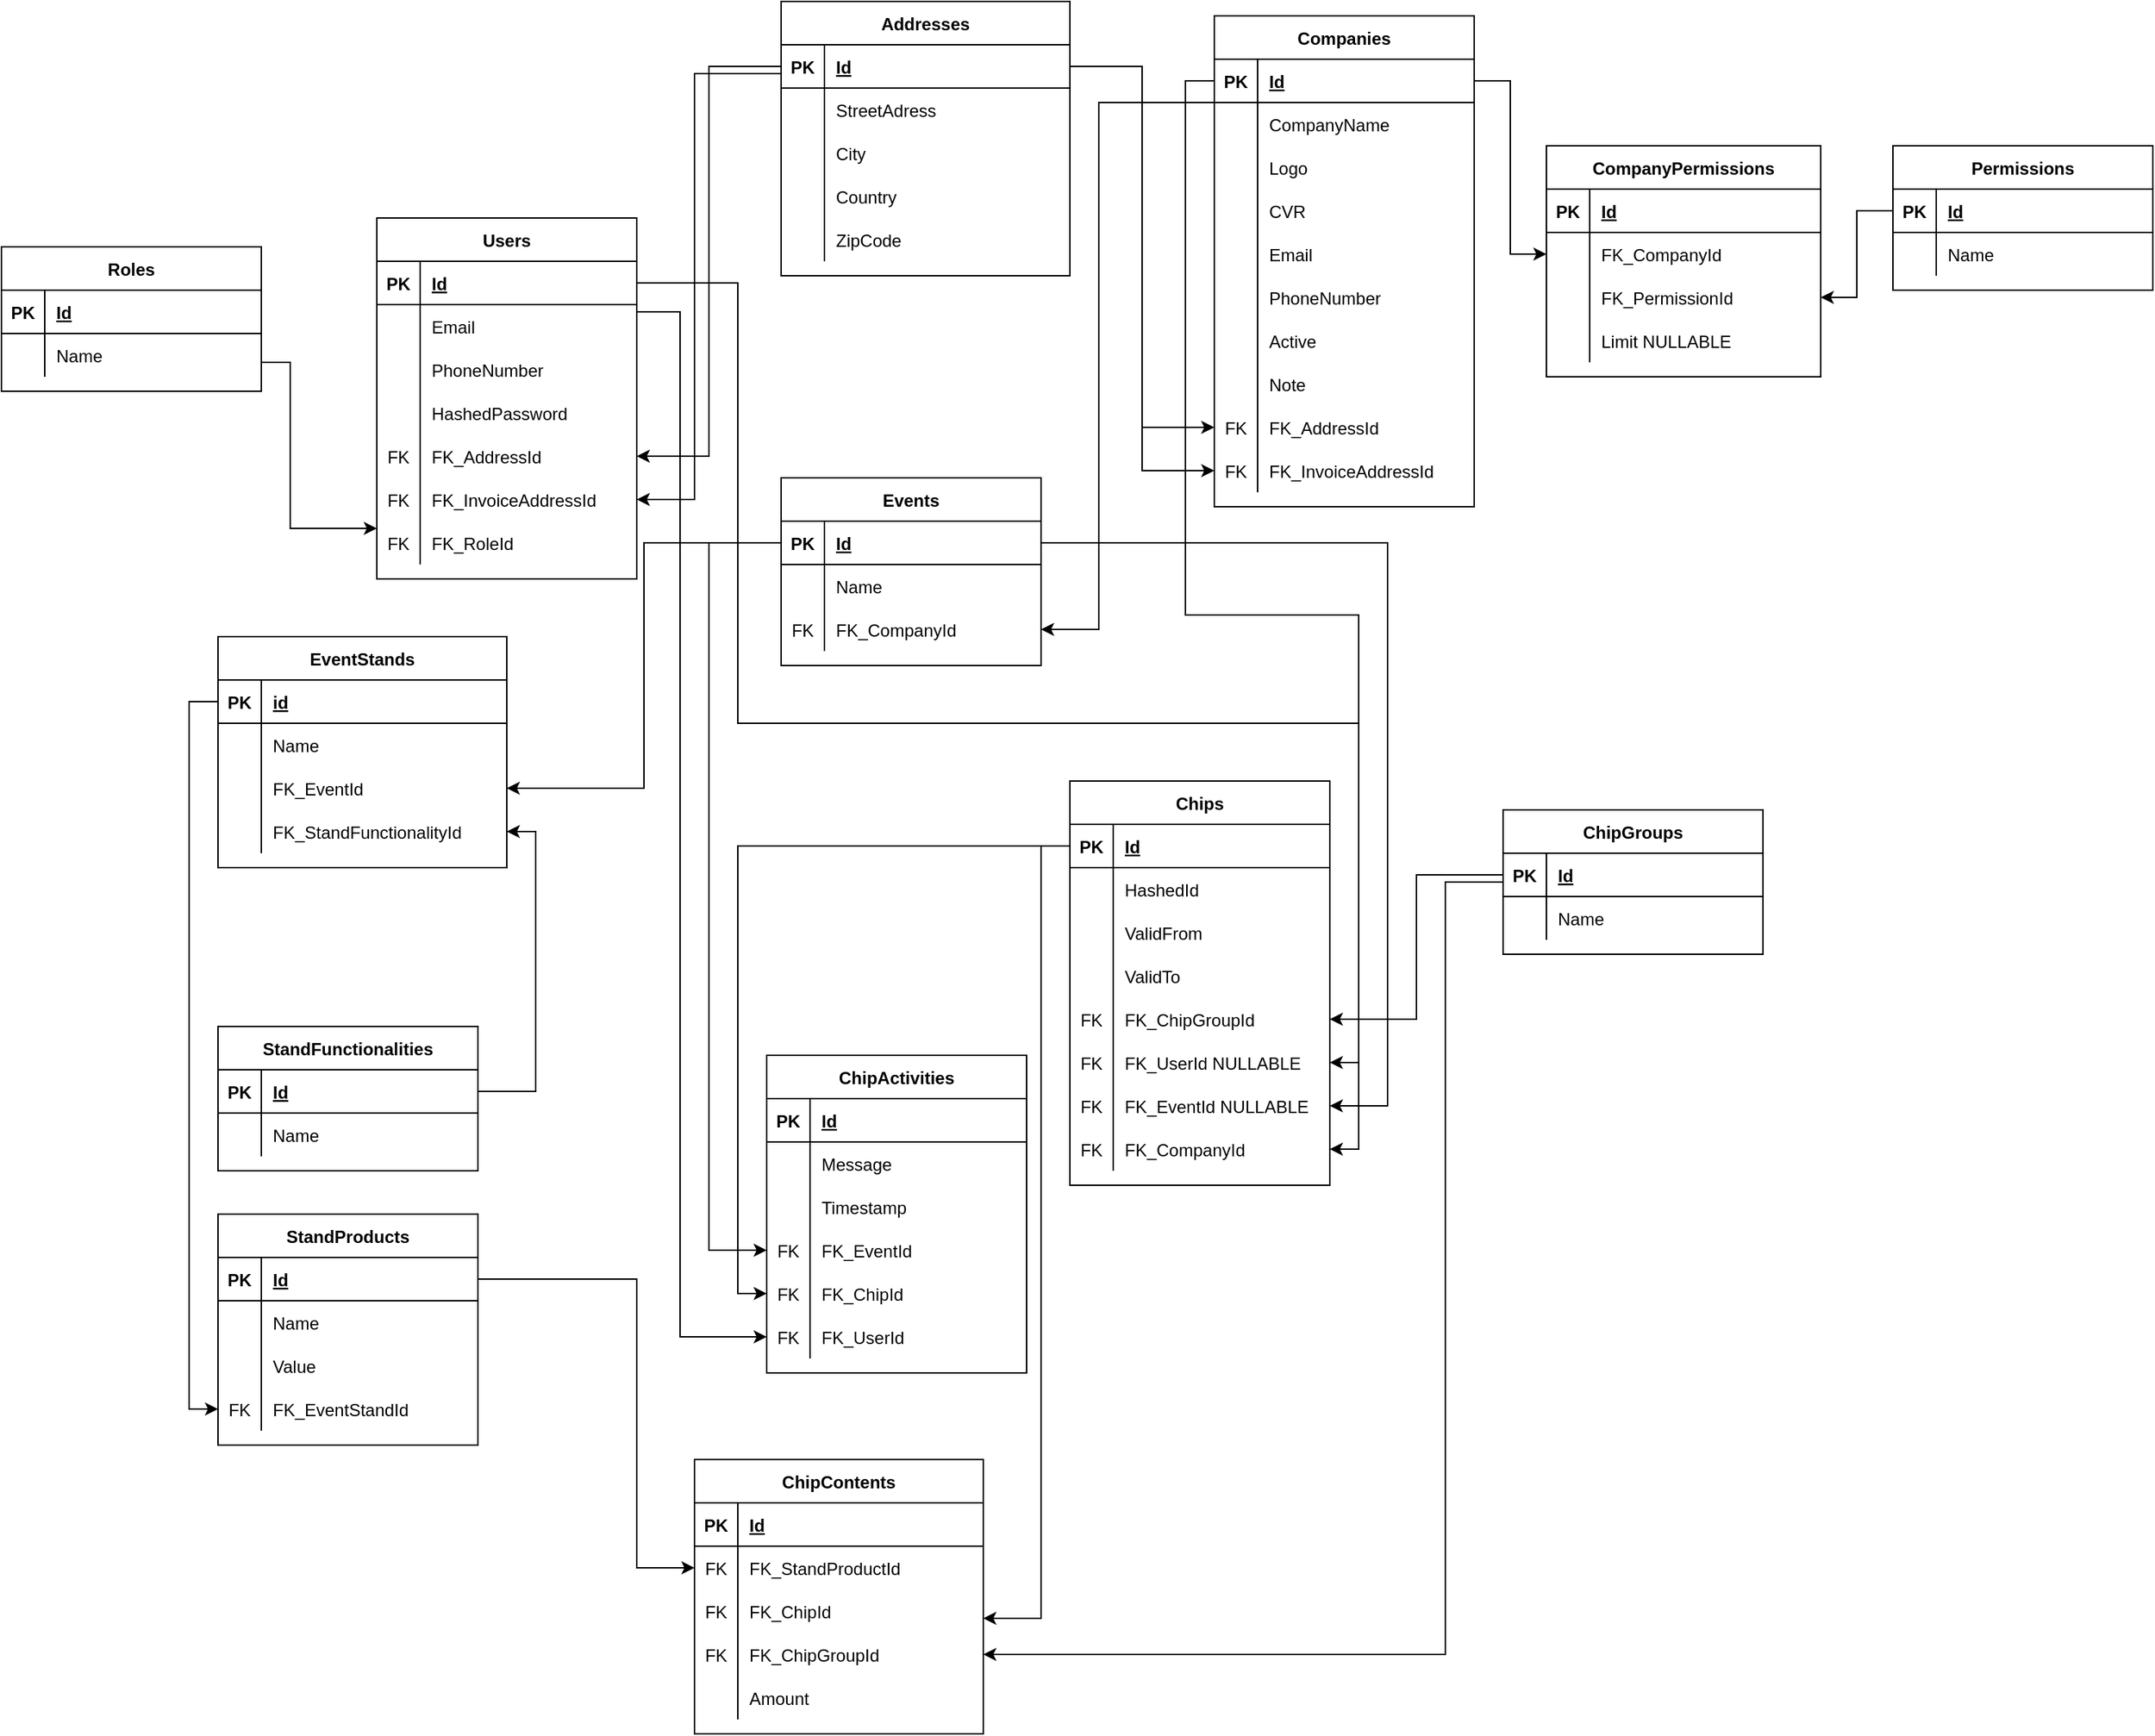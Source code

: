 <mxfile version="14.4.3" type="device"><diagram id="R2lEEEUBdFMjLlhIrx00" name="Page-1"><mxGraphModel dx="1086" dy="846" grid="1" gridSize="10" guides="1" tooltips="1" connect="1" arrows="1" fold="1" page="1" pageScale="1" pageWidth="850" pageHeight="1100" math="0" shadow="0" extFonts="Permanent Marker^https://fonts.googleapis.com/css?family=Permanent+Marker"><root><mxCell id="0"/><mxCell id="1" parent="0"/><mxCell id="n9JzqTZmPNEB3lGtFgsf-1" value="Users" style="shape=table;startSize=30;container=1;collapsible=1;childLayout=tableLayout;fixedRows=1;rowLines=0;fontStyle=1;align=center;resizeLast=1;" parent="1" vertex="1"><mxGeometry x="440" y="320" width="180" height="250" as="geometry"><mxRectangle x="170" y="150" width="70" height="30" as="alternateBounds"/></mxGeometry></mxCell><mxCell id="n9JzqTZmPNEB3lGtFgsf-2" value="" style="shape=partialRectangle;collapsible=0;dropTarget=0;pointerEvents=0;fillColor=none;top=0;left=0;bottom=1;right=0;points=[[0,0.5],[1,0.5]];portConstraint=eastwest;" parent="n9JzqTZmPNEB3lGtFgsf-1" vertex="1"><mxGeometry y="30" width="180" height="30" as="geometry"/></mxCell><mxCell id="n9JzqTZmPNEB3lGtFgsf-3" value="PK" style="shape=partialRectangle;connectable=0;fillColor=none;top=0;left=0;bottom=0;right=0;fontStyle=1;overflow=hidden;" parent="n9JzqTZmPNEB3lGtFgsf-2" vertex="1"><mxGeometry width="30" height="30" as="geometry"/></mxCell><mxCell id="n9JzqTZmPNEB3lGtFgsf-4" value="Id" style="shape=partialRectangle;connectable=0;fillColor=none;top=0;left=0;bottom=0;right=0;align=left;spacingLeft=6;fontStyle=5;overflow=hidden;" parent="n9JzqTZmPNEB3lGtFgsf-2" vertex="1"><mxGeometry x="30" width="150" height="30" as="geometry"/></mxCell><mxCell id="n9JzqTZmPNEB3lGtFgsf-5" value="" style="shape=partialRectangle;collapsible=0;dropTarget=0;pointerEvents=0;fillColor=none;top=0;left=0;bottom=0;right=0;points=[[0,0.5],[1,0.5]];portConstraint=eastwest;" parent="n9JzqTZmPNEB3lGtFgsf-1" vertex="1"><mxGeometry y="60" width="180" height="30" as="geometry"/></mxCell><mxCell id="n9JzqTZmPNEB3lGtFgsf-6" value="" style="shape=partialRectangle;connectable=0;fillColor=none;top=0;left=0;bottom=0;right=0;editable=1;overflow=hidden;" parent="n9JzqTZmPNEB3lGtFgsf-5" vertex="1"><mxGeometry width="30" height="30" as="geometry"/></mxCell><mxCell id="n9JzqTZmPNEB3lGtFgsf-7" value="Email" style="shape=partialRectangle;connectable=0;fillColor=none;top=0;left=0;bottom=0;right=0;align=left;spacingLeft=6;overflow=hidden;" parent="n9JzqTZmPNEB3lGtFgsf-5" vertex="1"><mxGeometry x="30" width="150" height="30" as="geometry"/></mxCell><mxCell id="9IDWEZSdgNaG0I3fkh2C-6" value="" style="shape=partialRectangle;collapsible=0;dropTarget=0;pointerEvents=0;fillColor=none;top=0;left=0;bottom=0;right=0;points=[[0,0.5],[1,0.5]];portConstraint=eastwest;" parent="n9JzqTZmPNEB3lGtFgsf-1" vertex="1"><mxGeometry y="90" width="180" height="30" as="geometry"/></mxCell><mxCell id="9IDWEZSdgNaG0I3fkh2C-7" value="" style="shape=partialRectangle;connectable=0;fillColor=none;top=0;left=0;bottom=0;right=0;editable=1;overflow=hidden;" parent="9IDWEZSdgNaG0I3fkh2C-6" vertex="1"><mxGeometry width="30" height="30" as="geometry"/></mxCell><mxCell id="9IDWEZSdgNaG0I3fkh2C-8" value="PhoneNumber" style="shape=partialRectangle;connectable=0;fillColor=none;top=0;left=0;bottom=0;right=0;align=left;spacingLeft=6;overflow=hidden;" parent="9IDWEZSdgNaG0I3fkh2C-6" vertex="1"><mxGeometry x="30" width="150" height="30" as="geometry"/></mxCell><mxCell id="n9JzqTZmPNEB3lGtFgsf-8" value="" style="shape=partialRectangle;collapsible=0;dropTarget=0;pointerEvents=0;fillColor=none;top=0;left=0;bottom=0;right=0;points=[[0,0.5],[1,0.5]];portConstraint=eastwest;" parent="n9JzqTZmPNEB3lGtFgsf-1" vertex="1"><mxGeometry y="120" width="180" height="30" as="geometry"/></mxCell><mxCell id="n9JzqTZmPNEB3lGtFgsf-9" value="" style="shape=partialRectangle;connectable=0;fillColor=none;top=0;left=0;bottom=0;right=0;editable=1;overflow=hidden;" parent="n9JzqTZmPNEB3lGtFgsf-8" vertex="1"><mxGeometry width="30" height="30" as="geometry"/></mxCell><mxCell id="n9JzqTZmPNEB3lGtFgsf-10" value="HashedPassword" style="shape=partialRectangle;connectable=0;fillColor=none;top=0;left=0;bottom=0;right=0;align=left;spacingLeft=6;overflow=hidden;" parent="n9JzqTZmPNEB3lGtFgsf-8" vertex="1"><mxGeometry x="30" width="150" height="30" as="geometry"/></mxCell><mxCell id="n9JzqTZmPNEB3lGtFgsf-11" value="" style="shape=partialRectangle;collapsible=0;dropTarget=0;pointerEvents=0;fillColor=none;top=0;left=0;bottom=0;right=0;points=[[0,0.5],[1,0.5]];portConstraint=eastwest;" parent="n9JzqTZmPNEB3lGtFgsf-1" vertex="1"><mxGeometry y="150" width="180" height="30" as="geometry"/></mxCell><mxCell id="n9JzqTZmPNEB3lGtFgsf-12" value="FK" style="shape=partialRectangle;connectable=0;fillColor=none;top=0;left=0;bottom=0;right=0;editable=1;overflow=hidden;" parent="n9JzqTZmPNEB3lGtFgsf-11" vertex="1"><mxGeometry width="30" height="30" as="geometry"/></mxCell><mxCell id="n9JzqTZmPNEB3lGtFgsf-13" value="FK_AddressId" style="shape=partialRectangle;connectable=0;fillColor=none;top=0;left=0;bottom=0;right=0;align=left;spacingLeft=6;overflow=hidden;" parent="n9JzqTZmPNEB3lGtFgsf-11" vertex="1"><mxGeometry x="30" width="150" height="30" as="geometry"/></mxCell><mxCell id="n9JzqTZmPNEB3lGtFgsf-199" value="" style="shape=partialRectangle;collapsible=0;dropTarget=0;pointerEvents=0;fillColor=none;top=0;left=0;bottom=0;right=0;points=[[0,0.5],[1,0.5]];portConstraint=eastwest;" parent="n9JzqTZmPNEB3lGtFgsf-1" vertex="1"><mxGeometry y="180" width="180" height="30" as="geometry"/></mxCell><mxCell id="n9JzqTZmPNEB3lGtFgsf-200" value="FK" style="shape=partialRectangle;connectable=0;fillColor=none;top=0;left=0;bottom=0;right=0;editable=1;overflow=hidden;" parent="n9JzqTZmPNEB3lGtFgsf-199" vertex="1"><mxGeometry width="30" height="30" as="geometry"/></mxCell><mxCell id="n9JzqTZmPNEB3lGtFgsf-201" value="FK_InvoiceAddressId" style="shape=partialRectangle;connectable=0;fillColor=none;top=0;left=0;bottom=0;right=0;align=left;spacingLeft=6;overflow=hidden;" parent="n9JzqTZmPNEB3lGtFgsf-199" vertex="1"><mxGeometry x="30" width="150" height="30" as="geometry"/></mxCell><mxCell id="n9JzqTZmPNEB3lGtFgsf-291" value="" style="shape=partialRectangle;collapsible=0;dropTarget=0;pointerEvents=0;fillColor=none;top=0;left=0;bottom=0;right=0;points=[[0,0.5],[1,0.5]];portConstraint=eastwest;" parent="n9JzqTZmPNEB3lGtFgsf-1" vertex="1"><mxGeometry y="210" width="180" height="30" as="geometry"/></mxCell><mxCell id="n9JzqTZmPNEB3lGtFgsf-292" value="FK" style="shape=partialRectangle;connectable=0;fillColor=none;top=0;left=0;bottom=0;right=0;editable=1;overflow=hidden;" parent="n9JzqTZmPNEB3lGtFgsf-291" vertex="1"><mxGeometry width="30" height="30" as="geometry"/></mxCell><mxCell id="n9JzqTZmPNEB3lGtFgsf-293" value="FK_RoleId" style="shape=partialRectangle;connectable=0;fillColor=none;top=0;left=0;bottom=0;right=0;align=left;spacingLeft=6;overflow=hidden;" parent="n9JzqTZmPNEB3lGtFgsf-291" vertex="1"><mxGeometry x="30" width="150" height="30" as="geometry"/></mxCell><mxCell id="n9JzqTZmPNEB3lGtFgsf-14" value="Chips" style="shape=table;startSize=30;container=1;collapsible=1;childLayout=tableLayout;fixedRows=1;rowLines=0;fontStyle=1;align=center;resizeLast=1;" parent="1" vertex="1"><mxGeometry x="920" y="710" width="180" height="280" as="geometry"><mxRectangle x="560" y="140" width="70" height="30" as="alternateBounds"/></mxGeometry></mxCell><mxCell id="n9JzqTZmPNEB3lGtFgsf-15" value="" style="shape=partialRectangle;collapsible=0;dropTarget=0;pointerEvents=0;fillColor=none;top=0;left=0;bottom=1;right=0;points=[[0,0.5],[1,0.5]];portConstraint=eastwest;" parent="n9JzqTZmPNEB3lGtFgsf-14" vertex="1"><mxGeometry y="30" width="180" height="30" as="geometry"/></mxCell><mxCell id="n9JzqTZmPNEB3lGtFgsf-16" value="PK" style="shape=partialRectangle;connectable=0;fillColor=none;top=0;left=0;bottom=0;right=0;fontStyle=1;overflow=hidden;" parent="n9JzqTZmPNEB3lGtFgsf-15" vertex="1"><mxGeometry width="30" height="30" as="geometry"/></mxCell><mxCell id="n9JzqTZmPNEB3lGtFgsf-17" value="Id" style="shape=partialRectangle;connectable=0;fillColor=none;top=0;left=0;bottom=0;right=0;align=left;spacingLeft=6;fontStyle=5;overflow=hidden;" parent="n9JzqTZmPNEB3lGtFgsf-15" vertex="1"><mxGeometry x="30" width="150" height="30" as="geometry"/></mxCell><mxCell id="n9JzqTZmPNEB3lGtFgsf-18" value="" style="shape=partialRectangle;collapsible=0;dropTarget=0;pointerEvents=0;fillColor=none;top=0;left=0;bottom=0;right=0;points=[[0,0.5],[1,0.5]];portConstraint=eastwest;" parent="n9JzqTZmPNEB3lGtFgsf-14" vertex="1"><mxGeometry y="60" width="180" height="30" as="geometry"/></mxCell><mxCell id="n9JzqTZmPNEB3lGtFgsf-19" value="" style="shape=partialRectangle;connectable=0;fillColor=none;top=0;left=0;bottom=0;right=0;editable=1;overflow=hidden;" parent="n9JzqTZmPNEB3lGtFgsf-18" vertex="1"><mxGeometry width="30" height="30" as="geometry"/></mxCell><mxCell id="n9JzqTZmPNEB3lGtFgsf-20" value="HashedId" style="shape=partialRectangle;connectable=0;fillColor=none;top=0;left=0;bottom=0;right=0;align=left;spacingLeft=6;overflow=hidden;" parent="n9JzqTZmPNEB3lGtFgsf-18" vertex="1"><mxGeometry x="30" width="150" height="30" as="geometry"/></mxCell><mxCell id="n9JzqTZmPNEB3lGtFgsf-21" value="" style="shape=partialRectangle;collapsible=0;dropTarget=0;pointerEvents=0;fillColor=none;top=0;left=0;bottom=0;right=0;points=[[0,0.5],[1,0.5]];portConstraint=eastwest;" parent="n9JzqTZmPNEB3lGtFgsf-14" vertex="1"><mxGeometry y="90" width="180" height="30" as="geometry"/></mxCell><mxCell id="n9JzqTZmPNEB3lGtFgsf-22" value="" style="shape=partialRectangle;connectable=0;fillColor=none;top=0;left=0;bottom=0;right=0;editable=1;overflow=hidden;" parent="n9JzqTZmPNEB3lGtFgsf-21" vertex="1"><mxGeometry width="30" height="30" as="geometry"/></mxCell><mxCell id="n9JzqTZmPNEB3lGtFgsf-23" value="ValidFrom" style="shape=partialRectangle;connectable=0;fillColor=none;top=0;left=0;bottom=0;right=0;align=left;spacingLeft=6;overflow=hidden;" parent="n9JzqTZmPNEB3lGtFgsf-21" vertex="1"><mxGeometry x="30" width="150" height="30" as="geometry"/></mxCell><mxCell id="n9JzqTZmPNEB3lGtFgsf-24" value="" style="shape=partialRectangle;collapsible=0;dropTarget=0;pointerEvents=0;fillColor=none;top=0;left=0;bottom=0;right=0;points=[[0,0.5],[1,0.5]];portConstraint=eastwest;" parent="n9JzqTZmPNEB3lGtFgsf-14" vertex="1"><mxGeometry y="120" width="180" height="30" as="geometry"/></mxCell><mxCell id="n9JzqTZmPNEB3lGtFgsf-25" value="" style="shape=partialRectangle;connectable=0;fillColor=none;top=0;left=0;bottom=0;right=0;editable=1;overflow=hidden;" parent="n9JzqTZmPNEB3lGtFgsf-24" vertex="1"><mxGeometry width="30" height="30" as="geometry"/></mxCell><mxCell id="n9JzqTZmPNEB3lGtFgsf-26" value="ValidTo" style="shape=partialRectangle;connectable=0;fillColor=none;top=0;left=0;bottom=0;right=0;align=left;spacingLeft=6;overflow=hidden;" parent="n9JzqTZmPNEB3lGtFgsf-24" vertex="1"><mxGeometry x="30" width="150" height="30" as="geometry"/></mxCell><mxCell id="n9JzqTZmPNEB3lGtFgsf-304" value="" style="shape=partialRectangle;collapsible=0;dropTarget=0;pointerEvents=0;fillColor=none;top=0;left=0;bottom=0;right=0;points=[[0,0.5],[1,0.5]];portConstraint=eastwest;" parent="n9JzqTZmPNEB3lGtFgsf-14" vertex="1"><mxGeometry y="150" width="180" height="30" as="geometry"/></mxCell><mxCell id="n9JzqTZmPNEB3lGtFgsf-305" value="FK" style="shape=partialRectangle;connectable=0;fillColor=none;top=0;left=0;bottom=0;right=0;editable=1;overflow=hidden;" parent="n9JzqTZmPNEB3lGtFgsf-304" vertex="1"><mxGeometry width="30" height="30" as="geometry"/></mxCell><mxCell id="n9JzqTZmPNEB3lGtFgsf-306" value="FK_ChipGroupId" style="shape=partialRectangle;connectable=0;fillColor=none;top=0;left=0;bottom=0;right=0;align=left;spacingLeft=6;overflow=hidden;" parent="n9JzqTZmPNEB3lGtFgsf-304" vertex="1"><mxGeometry x="30" width="150" height="30" as="geometry"/></mxCell><mxCell id="n9JzqTZmPNEB3lGtFgsf-259" value="" style="shape=partialRectangle;collapsible=0;dropTarget=0;pointerEvents=0;fillColor=none;top=0;left=0;bottom=0;right=0;points=[[0,0.5],[1,0.5]];portConstraint=eastwest;" parent="n9JzqTZmPNEB3lGtFgsf-14" vertex="1"><mxGeometry y="180" width="180" height="30" as="geometry"/></mxCell><mxCell id="n9JzqTZmPNEB3lGtFgsf-260" value="FK" style="shape=partialRectangle;connectable=0;fillColor=none;top=0;left=0;bottom=0;right=0;editable=1;overflow=hidden;" parent="n9JzqTZmPNEB3lGtFgsf-259" vertex="1"><mxGeometry width="30" height="30" as="geometry"/></mxCell><mxCell id="n9JzqTZmPNEB3lGtFgsf-261" value="FK_UserId NULLABLE" style="shape=partialRectangle;connectable=0;fillColor=none;top=0;left=0;bottom=0;right=0;align=left;spacingLeft=6;overflow=hidden;" parent="n9JzqTZmPNEB3lGtFgsf-259" vertex="1"><mxGeometry x="30" width="150" height="30" as="geometry"/></mxCell><mxCell id="n9JzqTZmPNEB3lGtFgsf-279" value="" style="shape=partialRectangle;collapsible=0;dropTarget=0;pointerEvents=0;fillColor=none;top=0;left=0;bottom=0;right=0;points=[[0,0.5],[1,0.5]];portConstraint=eastwest;" parent="n9JzqTZmPNEB3lGtFgsf-14" vertex="1"><mxGeometry y="210" width="180" height="30" as="geometry"/></mxCell><mxCell id="n9JzqTZmPNEB3lGtFgsf-280" value="FK" style="shape=partialRectangle;connectable=0;fillColor=none;top=0;left=0;bottom=0;right=0;editable=1;overflow=hidden;" parent="n9JzqTZmPNEB3lGtFgsf-279" vertex="1"><mxGeometry width="30" height="30" as="geometry"/></mxCell><mxCell id="n9JzqTZmPNEB3lGtFgsf-281" value="FK_EventId NULLABLE" style="shape=partialRectangle;connectable=0;fillColor=none;top=0;left=0;bottom=0;right=0;align=left;spacingLeft=6;overflow=hidden;" parent="n9JzqTZmPNEB3lGtFgsf-279" vertex="1"><mxGeometry x="30" width="150" height="30" as="geometry"/></mxCell><mxCell id="n9JzqTZmPNEB3lGtFgsf-285" value="" style="shape=partialRectangle;collapsible=0;dropTarget=0;pointerEvents=0;fillColor=none;top=0;left=0;bottom=0;right=0;points=[[0,0.5],[1,0.5]];portConstraint=eastwest;" parent="n9JzqTZmPNEB3lGtFgsf-14" vertex="1"><mxGeometry y="240" width="180" height="30" as="geometry"/></mxCell><mxCell id="n9JzqTZmPNEB3lGtFgsf-286" value="FK" style="shape=partialRectangle;connectable=0;fillColor=none;top=0;left=0;bottom=0;right=0;editable=1;overflow=hidden;" parent="n9JzqTZmPNEB3lGtFgsf-285" vertex="1"><mxGeometry width="30" height="30" as="geometry"/></mxCell><mxCell id="n9JzqTZmPNEB3lGtFgsf-287" value="FK_CompanyId" style="shape=partialRectangle;connectable=0;fillColor=none;top=0;left=0;bottom=0;right=0;align=left;spacingLeft=6;overflow=hidden;" parent="n9JzqTZmPNEB3lGtFgsf-285" vertex="1"><mxGeometry x="30" width="150" height="30" as="geometry"/></mxCell><mxCell id="n9JzqTZmPNEB3lGtFgsf-27" value="Events" style="shape=table;startSize=30;container=1;collapsible=1;childLayout=tableLayout;fixedRows=1;rowLines=0;fontStyle=1;align=center;resizeLast=1;" parent="1" vertex="1"><mxGeometry x="720" y="500" width="180" height="130" as="geometry"><mxRectangle x="90" y="370" width="70" height="30" as="alternateBounds"/></mxGeometry></mxCell><mxCell id="n9JzqTZmPNEB3lGtFgsf-28" value="" style="shape=partialRectangle;collapsible=0;dropTarget=0;pointerEvents=0;fillColor=none;top=0;left=0;bottom=1;right=0;points=[[0,0.5],[1,0.5]];portConstraint=eastwest;" parent="n9JzqTZmPNEB3lGtFgsf-27" vertex="1"><mxGeometry y="30" width="180" height="30" as="geometry"/></mxCell><mxCell id="n9JzqTZmPNEB3lGtFgsf-29" value="PK" style="shape=partialRectangle;connectable=0;fillColor=none;top=0;left=0;bottom=0;right=0;fontStyle=1;overflow=hidden;" parent="n9JzqTZmPNEB3lGtFgsf-28" vertex="1"><mxGeometry width="30" height="30" as="geometry"/></mxCell><mxCell id="n9JzqTZmPNEB3lGtFgsf-30" value="Id" style="shape=partialRectangle;connectable=0;fillColor=none;top=0;left=0;bottom=0;right=0;align=left;spacingLeft=6;fontStyle=5;overflow=hidden;" parent="n9JzqTZmPNEB3lGtFgsf-28" vertex="1"><mxGeometry x="30" width="150" height="30" as="geometry"/></mxCell><mxCell id="n9JzqTZmPNEB3lGtFgsf-34" value="" style="shape=partialRectangle;collapsible=0;dropTarget=0;pointerEvents=0;fillColor=none;top=0;left=0;bottom=0;right=0;points=[[0,0.5],[1,0.5]];portConstraint=eastwest;" parent="n9JzqTZmPNEB3lGtFgsf-27" vertex="1"><mxGeometry y="90" width="180" height="30" as="geometry"/></mxCell><mxCell id="n9JzqTZmPNEB3lGtFgsf-35" value="FK" style="shape=partialRectangle;connectable=0;fillColor=none;top=0;left=0;bottom=0;right=0;editable=1;overflow=hidden;" parent="n9JzqTZmPNEB3lGtFgsf-34" vertex="1"><mxGeometry width="30" height="30" as="geometry"/></mxCell><mxCell id="n9JzqTZmPNEB3lGtFgsf-36" value="FK_CompanyId" style="shape=partialRectangle;connectable=0;fillColor=none;top=0;left=0;bottom=0;right=0;align=left;spacingLeft=6;overflow=hidden;" parent="n9JzqTZmPNEB3lGtFgsf-34" vertex="1"><mxGeometry x="30" width="150" height="30" as="geometry"/></mxCell><mxCell id="n9JzqTZmPNEB3lGtFgsf-31" value="" style="shape=partialRectangle;collapsible=0;dropTarget=0;pointerEvents=0;fillColor=none;top=0;left=0;bottom=0;right=0;points=[[0,0.5],[1,0.5]];portConstraint=eastwest;" parent="n9JzqTZmPNEB3lGtFgsf-27" vertex="1"><mxGeometry y="60" width="180" height="30" as="geometry"/></mxCell><mxCell id="n9JzqTZmPNEB3lGtFgsf-32" value="" style="shape=partialRectangle;connectable=0;fillColor=none;top=0;left=0;bottom=0;right=0;editable=1;overflow=hidden;" parent="n9JzqTZmPNEB3lGtFgsf-31" vertex="1"><mxGeometry width="30" height="30" as="geometry"/></mxCell><mxCell id="n9JzqTZmPNEB3lGtFgsf-33" value="Name" style="shape=partialRectangle;connectable=0;fillColor=none;top=0;left=0;bottom=0;right=0;align=left;spacingLeft=6;overflow=hidden;" parent="n9JzqTZmPNEB3lGtFgsf-31" vertex="1"><mxGeometry x="30" width="150" height="30" as="geometry"/></mxCell><mxCell id="n9JzqTZmPNEB3lGtFgsf-40" value="ChipActivities" style="shape=table;startSize=30;container=1;collapsible=1;childLayout=tableLayout;fixedRows=1;rowLines=0;fontStyle=1;align=center;resizeLast=1;" parent="1" vertex="1"><mxGeometry x="710" y="900" width="180" height="220" as="geometry"><mxRectangle x="600" y="370" width="120" height="30" as="alternateBounds"/></mxGeometry></mxCell><mxCell id="n9JzqTZmPNEB3lGtFgsf-41" value="" style="shape=partialRectangle;collapsible=0;dropTarget=0;pointerEvents=0;fillColor=none;top=0;left=0;bottom=1;right=0;points=[[0,0.5],[1,0.5]];portConstraint=eastwest;" parent="n9JzqTZmPNEB3lGtFgsf-40" vertex="1"><mxGeometry y="30" width="180" height="30" as="geometry"/></mxCell><mxCell id="n9JzqTZmPNEB3lGtFgsf-42" value="PK" style="shape=partialRectangle;connectable=0;fillColor=none;top=0;left=0;bottom=0;right=0;fontStyle=1;overflow=hidden;" parent="n9JzqTZmPNEB3lGtFgsf-41" vertex="1"><mxGeometry width="30" height="30" as="geometry"/></mxCell><mxCell id="n9JzqTZmPNEB3lGtFgsf-43" value="Id" style="shape=partialRectangle;connectable=0;fillColor=none;top=0;left=0;bottom=0;right=0;align=left;spacingLeft=6;fontStyle=5;overflow=hidden;" parent="n9JzqTZmPNEB3lGtFgsf-41" vertex="1"><mxGeometry x="30" width="150" height="30" as="geometry"/></mxCell><mxCell id="n9JzqTZmPNEB3lGtFgsf-50" value="" style="shape=partialRectangle;collapsible=0;dropTarget=0;pointerEvents=0;fillColor=none;top=0;left=0;bottom=0;right=0;points=[[0,0.5],[1,0.5]];portConstraint=eastwest;" parent="n9JzqTZmPNEB3lGtFgsf-40" vertex="1"><mxGeometry y="60" width="180" height="30" as="geometry"/></mxCell><mxCell id="n9JzqTZmPNEB3lGtFgsf-51" value="" style="shape=partialRectangle;connectable=0;fillColor=none;top=0;left=0;bottom=0;right=0;editable=1;overflow=hidden;" parent="n9JzqTZmPNEB3lGtFgsf-50" vertex="1"><mxGeometry width="30" height="30" as="geometry"/></mxCell><mxCell id="n9JzqTZmPNEB3lGtFgsf-52" value="Message" style="shape=partialRectangle;connectable=0;fillColor=none;top=0;left=0;bottom=0;right=0;align=left;spacingLeft=6;overflow=hidden;" parent="n9JzqTZmPNEB3lGtFgsf-50" vertex="1"><mxGeometry x="30" width="150" height="30" as="geometry"/></mxCell><mxCell id="n9JzqTZmPNEB3lGtFgsf-251" value="" style="shape=partialRectangle;collapsible=0;dropTarget=0;pointerEvents=0;fillColor=none;top=0;left=0;bottom=0;right=0;points=[[0,0.5],[1,0.5]];portConstraint=eastwest;" parent="n9JzqTZmPNEB3lGtFgsf-40" vertex="1"><mxGeometry y="90" width="180" height="30" as="geometry"/></mxCell><mxCell id="n9JzqTZmPNEB3lGtFgsf-252" value="" style="shape=partialRectangle;connectable=0;fillColor=none;top=0;left=0;bottom=0;right=0;editable=1;overflow=hidden;" parent="n9JzqTZmPNEB3lGtFgsf-251" vertex="1"><mxGeometry width="30" height="30" as="geometry"/></mxCell><mxCell id="n9JzqTZmPNEB3lGtFgsf-253" value="Timestamp" style="shape=partialRectangle;connectable=0;fillColor=none;top=0;left=0;bottom=0;right=0;align=left;spacingLeft=6;overflow=hidden;" parent="n9JzqTZmPNEB3lGtFgsf-251" vertex="1"><mxGeometry x="30" width="150" height="30" as="geometry"/></mxCell><mxCell id="n9JzqTZmPNEB3lGtFgsf-47" value="" style="shape=partialRectangle;collapsible=0;dropTarget=0;pointerEvents=0;fillColor=none;top=0;left=0;bottom=0;right=0;points=[[0,0.5],[1,0.5]];portConstraint=eastwest;" parent="n9JzqTZmPNEB3lGtFgsf-40" vertex="1"><mxGeometry y="120" width="180" height="30" as="geometry"/></mxCell><mxCell id="n9JzqTZmPNEB3lGtFgsf-48" value="FK" style="shape=partialRectangle;connectable=0;fillColor=none;top=0;left=0;bottom=0;right=0;editable=1;overflow=hidden;" parent="n9JzqTZmPNEB3lGtFgsf-47" vertex="1"><mxGeometry width="30" height="30" as="geometry"/></mxCell><mxCell id="n9JzqTZmPNEB3lGtFgsf-49" value="FK_EventId" style="shape=partialRectangle;connectable=0;fillColor=none;top=0;left=0;bottom=0;right=0;align=left;spacingLeft=6;overflow=hidden;" parent="n9JzqTZmPNEB3lGtFgsf-47" vertex="1"><mxGeometry x="30" width="150" height="30" as="geometry"/></mxCell><mxCell id="n9JzqTZmPNEB3lGtFgsf-44" value="" style="shape=partialRectangle;collapsible=0;dropTarget=0;pointerEvents=0;fillColor=none;top=0;left=0;bottom=0;right=0;points=[[0,0.5],[1,0.5]];portConstraint=eastwest;" parent="n9JzqTZmPNEB3lGtFgsf-40" vertex="1"><mxGeometry y="150" width="180" height="30" as="geometry"/></mxCell><mxCell id="n9JzqTZmPNEB3lGtFgsf-45" value="FK" style="shape=partialRectangle;connectable=0;fillColor=none;top=0;left=0;bottom=0;right=0;editable=1;overflow=hidden;" parent="n9JzqTZmPNEB3lGtFgsf-44" vertex="1"><mxGeometry width="30" height="30" as="geometry"/></mxCell><mxCell id="n9JzqTZmPNEB3lGtFgsf-46" value="FK_ChipId" style="shape=partialRectangle;connectable=0;fillColor=none;top=0;left=0;bottom=0;right=0;align=left;spacingLeft=6;overflow=hidden;" parent="n9JzqTZmPNEB3lGtFgsf-44" vertex="1"><mxGeometry x="30" width="150" height="30" as="geometry"/></mxCell><mxCell id="n9JzqTZmPNEB3lGtFgsf-254" value="" style="shape=partialRectangle;collapsible=0;dropTarget=0;pointerEvents=0;fillColor=none;top=0;left=0;bottom=0;right=0;points=[[0,0.5],[1,0.5]];portConstraint=eastwest;" parent="n9JzqTZmPNEB3lGtFgsf-40" vertex="1"><mxGeometry y="180" width="180" height="30" as="geometry"/></mxCell><mxCell id="n9JzqTZmPNEB3lGtFgsf-255" value="FK" style="shape=partialRectangle;connectable=0;fillColor=none;top=0;left=0;bottom=0;right=0;editable=1;overflow=hidden;" parent="n9JzqTZmPNEB3lGtFgsf-254" vertex="1"><mxGeometry width="30" height="30" as="geometry"/></mxCell><mxCell id="n9JzqTZmPNEB3lGtFgsf-256" value="FK_UserId" style="shape=partialRectangle;connectable=0;fillColor=none;top=0;left=0;bottom=0;right=0;align=left;spacingLeft=6;overflow=hidden;" parent="n9JzqTZmPNEB3lGtFgsf-254" vertex="1"><mxGeometry x="30" width="150" height="30" as="geometry"/></mxCell><mxCell id="n9JzqTZmPNEB3lGtFgsf-53" value="EventStands" style="shape=table;startSize=30;container=1;collapsible=1;childLayout=tableLayout;fixedRows=1;rowLines=0;fontStyle=1;align=center;resizeLast=1;" parent="1" vertex="1"><mxGeometry x="330" y="610" width="200" height="160" as="geometry"><mxRectangle x="350" y="570" width="60" height="30" as="alternateBounds"/></mxGeometry></mxCell><mxCell id="n9JzqTZmPNEB3lGtFgsf-54" value="" style="shape=partialRectangle;collapsible=0;dropTarget=0;pointerEvents=0;fillColor=none;top=0;left=0;bottom=1;right=0;points=[[0,0.5],[1,0.5]];portConstraint=eastwest;" parent="n9JzqTZmPNEB3lGtFgsf-53" vertex="1"><mxGeometry y="30" width="200" height="30" as="geometry"/></mxCell><mxCell id="n9JzqTZmPNEB3lGtFgsf-55" value="PK" style="shape=partialRectangle;connectable=0;fillColor=none;top=0;left=0;bottom=0;right=0;fontStyle=1;overflow=hidden;" parent="n9JzqTZmPNEB3lGtFgsf-54" vertex="1"><mxGeometry width="30" height="30" as="geometry"/></mxCell><mxCell id="n9JzqTZmPNEB3lGtFgsf-56" value="id" style="shape=partialRectangle;connectable=0;fillColor=none;top=0;left=0;bottom=0;right=0;align=left;spacingLeft=6;fontStyle=5;overflow=hidden;" parent="n9JzqTZmPNEB3lGtFgsf-54" vertex="1"><mxGeometry x="30" width="170" height="30" as="geometry"/></mxCell><mxCell id="n9JzqTZmPNEB3lGtFgsf-57" value="" style="shape=partialRectangle;collapsible=0;dropTarget=0;pointerEvents=0;fillColor=none;top=0;left=0;bottom=0;right=0;points=[[0,0.5],[1,0.5]];portConstraint=eastwest;" parent="n9JzqTZmPNEB3lGtFgsf-53" vertex="1"><mxGeometry y="60" width="200" height="30" as="geometry"/></mxCell><mxCell id="n9JzqTZmPNEB3lGtFgsf-58" value="" style="shape=partialRectangle;connectable=0;fillColor=none;top=0;left=0;bottom=0;right=0;editable=1;overflow=hidden;" parent="n9JzqTZmPNEB3lGtFgsf-57" vertex="1"><mxGeometry width="30" height="30" as="geometry"/></mxCell><mxCell id="n9JzqTZmPNEB3lGtFgsf-59" value="Name" style="shape=partialRectangle;connectable=0;fillColor=none;top=0;left=0;bottom=0;right=0;align=left;spacingLeft=6;overflow=hidden;" parent="n9JzqTZmPNEB3lGtFgsf-57" vertex="1"><mxGeometry x="30" width="170" height="30" as="geometry"/></mxCell><mxCell id="n9JzqTZmPNEB3lGtFgsf-60" value="" style="shape=partialRectangle;collapsible=0;dropTarget=0;pointerEvents=0;fillColor=none;top=0;left=0;bottom=0;right=0;points=[[0,0.5],[1,0.5]];portConstraint=eastwest;" parent="n9JzqTZmPNEB3lGtFgsf-53" vertex="1"><mxGeometry y="90" width="200" height="30" as="geometry"/></mxCell><mxCell id="n9JzqTZmPNEB3lGtFgsf-61" value="" style="shape=partialRectangle;connectable=0;fillColor=none;top=0;left=0;bottom=0;right=0;editable=1;overflow=hidden;" parent="n9JzqTZmPNEB3lGtFgsf-60" vertex="1"><mxGeometry width="30" height="30" as="geometry"/></mxCell><mxCell id="n9JzqTZmPNEB3lGtFgsf-62" value="FK_EventId" style="shape=partialRectangle;connectable=0;fillColor=none;top=0;left=0;bottom=0;right=0;align=left;spacingLeft=6;overflow=hidden;" parent="n9JzqTZmPNEB3lGtFgsf-60" vertex="1"><mxGeometry x="30" width="170" height="30" as="geometry"/></mxCell><mxCell id="n9JzqTZmPNEB3lGtFgsf-63" value="" style="shape=partialRectangle;collapsible=0;dropTarget=0;pointerEvents=0;fillColor=none;top=0;left=0;bottom=0;right=0;points=[[0,0.5],[1,0.5]];portConstraint=eastwest;" parent="n9JzqTZmPNEB3lGtFgsf-53" vertex="1"><mxGeometry y="120" width="200" height="30" as="geometry"/></mxCell><mxCell id="n9JzqTZmPNEB3lGtFgsf-64" value="" style="shape=partialRectangle;connectable=0;fillColor=none;top=0;left=0;bottom=0;right=0;editable=1;overflow=hidden;" parent="n9JzqTZmPNEB3lGtFgsf-63" vertex="1"><mxGeometry width="30" height="30" as="geometry"/></mxCell><mxCell id="n9JzqTZmPNEB3lGtFgsf-65" value="FK_StandFunctionalityId" style="shape=partialRectangle;connectable=0;fillColor=none;top=0;left=0;bottom=0;right=0;align=left;spacingLeft=6;overflow=hidden;" parent="n9JzqTZmPNEB3lGtFgsf-63" vertex="1"><mxGeometry x="30" width="170" height="30" as="geometry"/></mxCell><mxCell id="n9JzqTZmPNEB3lGtFgsf-66" value="StandProducts" style="shape=table;startSize=30;container=1;collapsible=1;childLayout=tableLayout;fixedRows=1;rowLines=0;fontStyle=1;align=center;resizeLast=1;" parent="1" vertex="1"><mxGeometry x="330" y="1010" width="180" height="160" as="geometry"><mxRectangle x="350" y="570" width="60" height="30" as="alternateBounds"/></mxGeometry></mxCell><mxCell id="n9JzqTZmPNEB3lGtFgsf-67" value="" style="shape=partialRectangle;collapsible=0;dropTarget=0;pointerEvents=0;fillColor=none;top=0;left=0;bottom=1;right=0;points=[[0,0.5],[1,0.5]];portConstraint=eastwest;" parent="n9JzqTZmPNEB3lGtFgsf-66" vertex="1"><mxGeometry y="30" width="180" height="30" as="geometry"/></mxCell><mxCell id="n9JzqTZmPNEB3lGtFgsf-68" value="PK" style="shape=partialRectangle;connectable=0;fillColor=none;top=0;left=0;bottom=0;right=0;fontStyle=1;overflow=hidden;" parent="n9JzqTZmPNEB3lGtFgsf-67" vertex="1"><mxGeometry width="30" height="30" as="geometry"/></mxCell><mxCell id="n9JzqTZmPNEB3lGtFgsf-69" value="Id" style="shape=partialRectangle;connectable=0;fillColor=none;top=0;left=0;bottom=0;right=0;align=left;spacingLeft=6;fontStyle=5;overflow=hidden;" parent="n9JzqTZmPNEB3lGtFgsf-67" vertex="1"><mxGeometry x="30" width="150" height="30" as="geometry"/></mxCell><mxCell id="n9JzqTZmPNEB3lGtFgsf-70" value="" style="shape=partialRectangle;collapsible=0;dropTarget=0;pointerEvents=0;fillColor=none;top=0;left=0;bottom=0;right=0;points=[[0,0.5],[1,0.5]];portConstraint=eastwest;" parent="n9JzqTZmPNEB3lGtFgsf-66" vertex="1"><mxGeometry y="60" width="180" height="30" as="geometry"/></mxCell><mxCell id="n9JzqTZmPNEB3lGtFgsf-71" value="" style="shape=partialRectangle;connectable=0;fillColor=none;top=0;left=0;bottom=0;right=0;editable=1;overflow=hidden;" parent="n9JzqTZmPNEB3lGtFgsf-70" vertex="1"><mxGeometry width="30" height="30" as="geometry"/></mxCell><mxCell id="n9JzqTZmPNEB3lGtFgsf-72" value="Name" style="shape=partialRectangle;connectable=0;fillColor=none;top=0;left=0;bottom=0;right=0;align=left;spacingLeft=6;overflow=hidden;" parent="n9JzqTZmPNEB3lGtFgsf-70" vertex="1"><mxGeometry x="30" width="150" height="30" as="geometry"/></mxCell><mxCell id="n9JzqTZmPNEB3lGtFgsf-73" value="" style="shape=partialRectangle;collapsible=0;dropTarget=0;pointerEvents=0;fillColor=none;top=0;left=0;bottom=0;right=0;points=[[0,0.5],[1,0.5]];portConstraint=eastwest;" parent="n9JzqTZmPNEB3lGtFgsf-66" vertex="1"><mxGeometry y="90" width="180" height="30" as="geometry"/></mxCell><mxCell id="n9JzqTZmPNEB3lGtFgsf-74" value="" style="shape=partialRectangle;connectable=0;fillColor=none;top=0;left=0;bottom=0;right=0;editable=1;overflow=hidden;" parent="n9JzqTZmPNEB3lGtFgsf-73" vertex="1"><mxGeometry width="30" height="30" as="geometry"/></mxCell><mxCell id="n9JzqTZmPNEB3lGtFgsf-75" value="Value" style="shape=partialRectangle;connectable=0;fillColor=none;top=0;left=0;bottom=0;right=0;align=left;spacingLeft=6;overflow=hidden;" parent="n9JzqTZmPNEB3lGtFgsf-73" vertex="1"><mxGeometry x="30" width="150" height="30" as="geometry"/></mxCell><mxCell id="n9JzqTZmPNEB3lGtFgsf-76" value="" style="shape=partialRectangle;collapsible=0;dropTarget=0;pointerEvents=0;fillColor=none;top=0;left=0;bottom=0;right=0;points=[[0,0.5],[1,0.5]];portConstraint=eastwest;" parent="n9JzqTZmPNEB3lGtFgsf-66" vertex="1"><mxGeometry y="120" width="180" height="30" as="geometry"/></mxCell><mxCell id="n9JzqTZmPNEB3lGtFgsf-77" value="FK" style="shape=partialRectangle;connectable=0;fillColor=none;top=0;left=0;bottom=0;right=0;editable=1;overflow=hidden;" parent="n9JzqTZmPNEB3lGtFgsf-76" vertex="1"><mxGeometry width="30" height="30" as="geometry"/></mxCell><mxCell id="n9JzqTZmPNEB3lGtFgsf-78" value="FK_EventStandId" style="shape=partialRectangle;connectable=0;fillColor=none;top=0;left=0;bottom=0;right=0;align=left;spacingLeft=6;overflow=hidden;" parent="n9JzqTZmPNEB3lGtFgsf-76" vertex="1"><mxGeometry x="30" width="150" height="30" as="geometry"/></mxCell><mxCell id="n9JzqTZmPNEB3lGtFgsf-92" value="Companies" style="shape=table;startSize=30;container=1;collapsible=1;childLayout=tableLayout;fixedRows=1;rowLines=0;fontStyle=1;align=center;resizeLast=1;" parent="1" vertex="1"><mxGeometry x="1020" y="180" width="180" height="340" as="geometry"/></mxCell><mxCell id="n9JzqTZmPNEB3lGtFgsf-93" value="" style="shape=partialRectangle;collapsible=0;dropTarget=0;pointerEvents=0;fillColor=none;top=0;left=0;bottom=1;right=0;points=[[0,0.5],[1,0.5]];portConstraint=eastwest;" parent="n9JzqTZmPNEB3lGtFgsf-92" vertex="1"><mxGeometry y="30" width="180" height="30" as="geometry"/></mxCell><mxCell id="n9JzqTZmPNEB3lGtFgsf-94" value="PK" style="shape=partialRectangle;connectable=0;fillColor=none;top=0;left=0;bottom=0;right=0;fontStyle=1;overflow=hidden;" parent="n9JzqTZmPNEB3lGtFgsf-93" vertex="1"><mxGeometry width="30" height="30" as="geometry"/></mxCell><mxCell id="n9JzqTZmPNEB3lGtFgsf-95" value="Id" style="shape=partialRectangle;connectable=0;fillColor=none;top=0;left=0;bottom=0;right=0;align=left;spacingLeft=6;fontStyle=5;overflow=hidden;" parent="n9JzqTZmPNEB3lGtFgsf-93" vertex="1"><mxGeometry x="30" width="150" height="30" as="geometry"/></mxCell><mxCell id="n9JzqTZmPNEB3lGtFgsf-96" value="" style="shape=partialRectangle;collapsible=0;dropTarget=0;pointerEvents=0;fillColor=none;top=0;left=0;bottom=0;right=0;points=[[0,0.5],[1,0.5]];portConstraint=eastwest;" parent="n9JzqTZmPNEB3lGtFgsf-92" vertex="1"><mxGeometry y="60" width="180" height="30" as="geometry"/></mxCell><mxCell id="n9JzqTZmPNEB3lGtFgsf-97" value="" style="shape=partialRectangle;connectable=0;fillColor=none;top=0;left=0;bottom=0;right=0;editable=1;overflow=hidden;" parent="n9JzqTZmPNEB3lGtFgsf-96" vertex="1"><mxGeometry width="30" height="30" as="geometry"/></mxCell><mxCell id="n9JzqTZmPNEB3lGtFgsf-98" value="CompanyName" style="shape=partialRectangle;connectable=0;fillColor=none;top=0;left=0;bottom=0;right=0;align=left;spacingLeft=6;overflow=hidden;" parent="n9JzqTZmPNEB3lGtFgsf-96" vertex="1"><mxGeometry x="30" width="150" height="30" as="geometry"/></mxCell><mxCell id="3z_WrV0MPOKPfMhnVTKy-1" value="" style="shape=partialRectangle;collapsible=0;dropTarget=0;pointerEvents=0;fillColor=none;top=0;left=0;bottom=0;right=0;points=[[0,0.5],[1,0.5]];portConstraint=eastwest;" parent="n9JzqTZmPNEB3lGtFgsf-92" vertex="1"><mxGeometry y="90" width="180" height="30" as="geometry"/></mxCell><mxCell id="3z_WrV0MPOKPfMhnVTKy-2" value="" style="shape=partialRectangle;connectable=0;fillColor=none;top=0;left=0;bottom=0;right=0;editable=1;overflow=hidden;" parent="3z_WrV0MPOKPfMhnVTKy-1" vertex="1"><mxGeometry width="30" height="30" as="geometry"/></mxCell><mxCell id="3z_WrV0MPOKPfMhnVTKy-3" value="Logo" style="shape=partialRectangle;connectable=0;fillColor=none;top=0;left=0;bottom=0;right=0;align=left;spacingLeft=6;overflow=hidden;" parent="3z_WrV0MPOKPfMhnVTKy-1" vertex="1"><mxGeometry x="30" width="150" height="30" as="geometry"/></mxCell><mxCell id="n9JzqTZmPNEB3lGtFgsf-99" value="" style="shape=partialRectangle;collapsible=0;dropTarget=0;pointerEvents=0;fillColor=none;top=0;left=0;bottom=0;right=0;points=[[0,0.5],[1,0.5]];portConstraint=eastwest;" parent="n9JzqTZmPNEB3lGtFgsf-92" vertex="1"><mxGeometry y="120" width="180" height="30" as="geometry"/></mxCell><mxCell id="n9JzqTZmPNEB3lGtFgsf-100" value="" style="shape=partialRectangle;connectable=0;fillColor=none;top=0;left=0;bottom=0;right=0;editable=1;overflow=hidden;" parent="n9JzqTZmPNEB3lGtFgsf-99" vertex="1"><mxGeometry width="30" height="30" as="geometry"/></mxCell><mxCell id="n9JzqTZmPNEB3lGtFgsf-101" value="CVR" style="shape=partialRectangle;connectable=0;fillColor=none;top=0;left=0;bottom=0;right=0;align=left;spacingLeft=6;overflow=hidden;" parent="n9JzqTZmPNEB3lGtFgsf-99" vertex="1"><mxGeometry x="30" width="150" height="30" as="geometry"/></mxCell><mxCell id="n9JzqTZmPNEB3lGtFgsf-102" value="" style="shape=partialRectangle;collapsible=0;dropTarget=0;pointerEvents=0;fillColor=none;top=0;left=0;bottom=0;right=0;points=[[0,0.5],[1,0.5]];portConstraint=eastwest;" parent="n9JzqTZmPNEB3lGtFgsf-92" vertex="1"><mxGeometry y="150" width="180" height="30" as="geometry"/></mxCell><mxCell id="n9JzqTZmPNEB3lGtFgsf-103" value="" style="shape=partialRectangle;connectable=0;fillColor=none;top=0;left=0;bottom=0;right=0;editable=1;overflow=hidden;" parent="n9JzqTZmPNEB3lGtFgsf-102" vertex="1"><mxGeometry width="30" height="30" as="geometry"/></mxCell><mxCell id="n9JzqTZmPNEB3lGtFgsf-104" value="Email" style="shape=partialRectangle;connectable=0;fillColor=none;top=0;left=0;bottom=0;right=0;align=left;spacingLeft=6;overflow=hidden;" parent="n9JzqTZmPNEB3lGtFgsf-102" vertex="1"><mxGeometry x="30" width="150" height="30" as="geometry"/></mxCell><mxCell id="n9JzqTZmPNEB3lGtFgsf-144" value="" style="shape=partialRectangle;collapsible=0;dropTarget=0;pointerEvents=0;fillColor=none;top=0;left=0;bottom=0;right=0;points=[[0,0.5],[1,0.5]];portConstraint=eastwest;" parent="n9JzqTZmPNEB3lGtFgsf-92" vertex="1"><mxGeometry y="180" width="180" height="30" as="geometry"/></mxCell><mxCell id="n9JzqTZmPNEB3lGtFgsf-145" value="" style="shape=partialRectangle;connectable=0;fillColor=none;top=0;left=0;bottom=0;right=0;editable=1;overflow=hidden;" parent="n9JzqTZmPNEB3lGtFgsf-144" vertex="1"><mxGeometry width="30" height="30" as="geometry"/></mxCell><mxCell id="n9JzqTZmPNEB3lGtFgsf-146" value="PhoneNumber" style="shape=partialRectangle;connectable=0;fillColor=none;top=0;left=0;bottom=0;right=0;align=left;spacingLeft=6;overflow=hidden;" parent="n9JzqTZmPNEB3lGtFgsf-144" vertex="1"><mxGeometry x="30" width="150" height="30" as="geometry"/></mxCell><mxCell id="n9JzqTZmPNEB3lGtFgsf-175" value="" style="shape=partialRectangle;collapsible=0;dropTarget=0;pointerEvents=0;fillColor=none;top=0;left=0;bottom=0;right=0;points=[[0,0.5],[1,0.5]];portConstraint=eastwest;" parent="n9JzqTZmPNEB3lGtFgsf-92" vertex="1"><mxGeometry y="210" width="180" height="30" as="geometry"/></mxCell><mxCell id="n9JzqTZmPNEB3lGtFgsf-176" value="" style="shape=partialRectangle;connectable=0;fillColor=none;top=0;left=0;bottom=0;right=0;editable=1;overflow=hidden;" parent="n9JzqTZmPNEB3lGtFgsf-175" vertex="1"><mxGeometry width="30" height="30" as="geometry"/></mxCell><mxCell id="n9JzqTZmPNEB3lGtFgsf-177" value="Active" style="shape=partialRectangle;connectable=0;fillColor=none;top=0;left=0;bottom=0;right=0;align=left;spacingLeft=6;overflow=hidden;" parent="n9JzqTZmPNEB3lGtFgsf-175" vertex="1"><mxGeometry x="30" width="150" height="30" as="geometry"/></mxCell><mxCell id="9IDWEZSdgNaG0I3fkh2C-9" value="" style="shape=partialRectangle;collapsible=0;dropTarget=0;pointerEvents=0;fillColor=none;top=0;left=0;bottom=0;right=0;points=[[0,0.5],[1,0.5]];portConstraint=eastwest;" parent="n9JzqTZmPNEB3lGtFgsf-92" vertex="1"><mxGeometry y="240" width="180" height="30" as="geometry"/></mxCell><mxCell id="9IDWEZSdgNaG0I3fkh2C-10" value="" style="shape=partialRectangle;connectable=0;fillColor=none;top=0;left=0;bottom=0;right=0;editable=1;overflow=hidden;" parent="9IDWEZSdgNaG0I3fkh2C-9" vertex="1"><mxGeometry width="30" height="30" as="geometry"/></mxCell><mxCell id="9IDWEZSdgNaG0I3fkh2C-11" value="Note" style="shape=partialRectangle;connectable=0;fillColor=none;top=0;left=0;bottom=0;right=0;align=left;spacingLeft=6;overflow=hidden;" parent="9IDWEZSdgNaG0I3fkh2C-9" vertex="1"><mxGeometry x="30" width="150" height="30" as="geometry"/></mxCell><mxCell id="n9JzqTZmPNEB3lGtFgsf-190" value="" style="shape=partialRectangle;collapsible=0;dropTarget=0;pointerEvents=0;fillColor=none;top=0;left=0;bottom=0;right=0;points=[[0,0.5],[1,0.5]];portConstraint=eastwest;" parent="n9JzqTZmPNEB3lGtFgsf-92" vertex="1"><mxGeometry y="270" width="180" height="30" as="geometry"/></mxCell><mxCell id="n9JzqTZmPNEB3lGtFgsf-191" value="FK" style="shape=partialRectangle;connectable=0;fillColor=none;top=0;left=0;bottom=0;right=0;editable=1;overflow=hidden;" parent="n9JzqTZmPNEB3lGtFgsf-190" vertex="1"><mxGeometry width="30" height="30" as="geometry"/></mxCell><mxCell id="n9JzqTZmPNEB3lGtFgsf-192" value="FK_AddressId" style="shape=partialRectangle;connectable=0;fillColor=none;top=0;left=0;bottom=0;right=0;align=left;spacingLeft=6;overflow=hidden;" parent="n9JzqTZmPNEB3lGtFgsf-190" vertex="1"><mxGeometry x="30" width="150" height="30" as="geometry"/></mxCell><mxCell id="n9JzqTZmPNEB3lGtFgsf-193" value="" style="shape=partialRectangle;collapsible=0;dropTarget=0;pointerEvents=0;fillColor=none;top=0;left=0;bottom=0;right=0;points=[[0,0.5],[1,0.5]];portConstraint=eastwest;" parent="n9JzqTZmPNEB3lGtFgsf-92" vertex="1"><mxGeometry y="300" width="180" height="30" as="geometry"/></mxCell><mxCell id="n9JzqTZmPNEB3lGtFgsf-194" value="FK" style="shape=partialRectangle;connectable=0;fillColor=none;top=0;left=0;bottom=0;right=0;editable=1;overflow=hidden;" parent="n9JzqTZmPNEB3lGtFgsf-193" vertex="1"><mxGeometry width="30" height="30" as="geometry"/></mxCell><mxCell id="n9JzqTZmPNEB3lGtFgsf-195" value="FK_InvoiceAddressId" style="shape=partialRectangle;connectable=0;fillColor=none;top=0;left=0;bottom=0;right=0;align=left;spacingLeft=6;overflow=hidden;" parent="n9JzqTZmPNEB3lGtFgsf-193" vertex="1"><mxGeometry x="30" width="150" height="30" as="geometry"/></mxCell><mxCell id="n9JzqTZmPNEB3lGtFgsf-294" style="edgeStyle=orthogonalEdgeStyle;rounded=0;orthogonalLoop=1;jettySize=auto;html=1;" parent="1" source="n9JzqTZmPNEB3lGtFgsf-105" target="n9JzqTZmPNEB3lGtFgsf-291" edge="1"><mxGeometry relative="1" as="geometry"><Array as="points"><mxPoint x="380" y="420"/><mxPoint x="380" y="535"/></Array></mxGeometry></mxCell><mxCell id="n9JzqTZmPNEB3lGtFgsf-105" value="Roles" style="shape=table;startSize=30;container=1;collapsible=1;childLayout=tableLayout;fixedRows=1;rowLines=0;fontStyle=1;align=center;resizeLast=1;" parent="1" vertex="1"><mxGeometry x="180" y="340" width="180" height="100" as="geometry"/></mxCell><mxCell id="n9JzqTZmPNEB3lGtFgsf-106" value="" style="shape=partialRectangle;collapsible=0;dropTarget=0;pointerEvents=0;fillColor=none;top=0;left=0;bottom=1;right=0;points=[[0,0.5],[1,0.5]];portConstraint=eastwest;" parent="n9JzqTZmPNEB3lGtFgsf-105" vertex="1"><mxGeometry y="30" width="180" height="30" as="geometry"/></mxCell><mxCell id="n9JzqTZmPNEB3lGtFgsf-107" value="PK" style="shape=partialRectangle;connectable=0;fillColor=none;top=0;left=0;bottom=0;right=0;fontStyle=1;overflow=hidden;" parent="n9JzqTZmPNEB3lGtFgsf-106" vertex="1"><mxGeometry width="30" height="30" as="geometry"/></mxCell><mxCell id="n9JzqTZmPNEB3lGtFgsf-108" value="Id" style="shape=partialRectangle;connectable=0;fillColor=none;top=0;left=0;bottom=0;right=0;align=left;spacingLeft=6;fontStyle=5;overflow=hidden;" parent="n9JzqTZmPNEB3lGtFgsf-106" vertex="1"><mxGeometry x="30" width="150" height="30" as="geometry"/></mxCell><mxCell id="n9JzqTZmPNEB3lGtFgsf-109" value="" style="shape=partialRectangle;collapsible=0;dropTarget=0;pointerEvents=0;fillColor=none;top=0;left=0;bottom=0;right=0;points=[[0,0.5],[1,0.5]];portConstraint=eastwest;" parent="n9JzqTZmPNEB3lGtFgsf-105" vertex="1"><mxGeometry y="60" width="180" height="30" as="geometry"/></mxCell><mxCell id="n9JzqTZmPNEB3lGtFgsf-110" value="" style="shape=partialRectangle;connectable=0;fillColor=none;top=0;left=0;bottom=0;right=0;editable=1;overflow=hidden;" parent="n9JzqTZmPNEB3lGtFgsf-109" vertex="1"><mxGeometry width="30" height="30" as="geometry"/></mxCell><mxCell id="n9JzqTZmPNEB3lGtFgsf-111" value="Name" style="shape=partialRectangle;connectable=0;fillColor=none;top=0;left=0;bottom=0;right=0;align=left;spacingLeft=6;overflow=hidden;" parent="n9JzqTZmPNEB3lGtFgsf-109" vertex="1"><mxGeometry x="30" width="150" height="30" as="geometry"/></mxCell><mxCell id="n9JzqTZmPNEB3lGtFgsf-118" value="Permissions" style="shape=table;startSize=30;container=1;collapsible=1;childLayout=tableLayout;fixedRows=1;rowLines=0;fontStyle=1;align=center;resizeLast=1;" parent="1" vertex="1"><mxGeometry x="1490" y="270" width="180" height="100" as="geometry"/></mxCell><mxCell id="n9JzqTZmPNEB3lGtFgsf-119" value="" style="shape=partialRectangle;collapsible=0;dropTarget=0;pointerEvents=0;fillColor=none;top=0;left=0;bottom=1;right=0;points=[[0,0.5],[1,0.5]];portConstraint=eastwest;" parent="n9JzqTZmPNEB3lGtFgsf-118" vertex="1"><mxGeometry y="30" width="180" height="30" as="geometry"/></mxCell><mxCell id="n9JzqTZmPNEB3lGtFgsf-120" value="PK" style="shape=partialRectangle;connectable=0;fillColor=none;top=0;left=0;bottom=0;right=0;fontStyle=1;overflow=hidden;" parent="n9JzqTZmPNEB3lGtFgsf-119" vertex="1"><mxGeometry width="30" height="30" as="geometry"/></mxCell><mxCell id="n9JzqTZmPNEB3lGtFgsf-121" value="Id" style="shape=partialRectangle;connectable=0;fillColor=none;top=0;left=0;bottom=0;right=0;align=left;spacingLeft=6;fontStyle=5;overflow=hidden;" parent="n9JzqTZmPNEB3lGtFgsf-119" vertex="1"><mxGeometry x="30" width="150" height="30" as="geometry"/></mxCell><mxCell id="n9JzqTZmPNEB3lGtFgsf-122" value="" style="shape=partialRectangle;collapsible=0;dropTarget=0;pointerEvents=0;fillColor=none;top=0;left=0;bottom=0;right=0;points=[[0,0.5],[1,0.5]];portConstraint=eastwest;" parent="n9JzqTZmPNEB3lGtFgsf-118" vertex="1"><mxGeometry y="60" width="180" height="30" as="geometry"/></mxCell><mxCell id="n9JzqTZmPNEB3lGtFgsf-123" value="" style="shape=partialRectangle;connectable=0;fillColor=none;top=0;left=0;bottom=0;right=0;editable=1;overflow=hidden;" parent="n9JzqTZmPNEB3lGtFgsf-122" vertex="1"><mxGeometry width="30" height="30" as="geometry"/></mxCell><mxCell id="n9JzqTZmPNEB3lGtFgsf-124" value="Name" style="shape=partialRectangle;connectable=0;fillColor=none;top=0;left=0;bottom=0;right=0;align=left;spacingLeft=6;overflow=hidden;" parent="n9JzqTZmPNEB3lGtFgsf-122" vertex="1"><mxGeometry x="30" width="150" height="30" as="geometry"/></mxCell><mxCell id="n9JzqTZmPNEB3lGtFgsf-131" value="StandFunctionalities" style="shape=table;startSize=30;container=1;collapsible=1;childLayout=tableLayout;fixedRows=1;rowLines=0;fontStyle=1;align=center;resizeLast=1;" parent="1" vertex="1"><mxGeometry x="330" y="880" width="180" height="100" as="geometry"/></mxCell><mxCell id="n9JzqTZmPNEB3lGtFgsf-132" value="" style="shape=partialRectangle;collapsible=0;dropTarget=0;pointerEvents=0;fillColor=none;top=0;left=0;bottom=1;right=0;points=[[0,0.5],[1,0.5]];portConstraint=eastwest;" parent="n9JzqTZmPNEB3lGtFgsf-131" vertex="1"><mxGeometry y="30" width="180" height="30" as="geometry"/></mxCell><mxCell id="n9JzqTZmPNEB3lGtFgsf-133" value="PK" style="shape=partialRectangle;connectable=0;fillColor=none;top=0;left=0;bottom=0;right=0;fontStyle=1;overflow=hidden;" parent="n9JzqTZmPNEB3lGtFgsf-132" vertex="1"><mxGeometry width="30" height="30" as="geometry"/></mxCell><mxCell id="n9JzqTZmPNEB3lGtFgsf-134" value="Id" style="shape=partialRectangle;connectable=0;fillColor=none;top=0;left=0;bottom=0;right=0;align=left;spacingLeft=6;fontStyle=5;overflow=hidden;" parent="n9JzqTZmPNEB3lGtFgsf-132" vertex="1"><mxGeometry x="30" width="150" height="30" as="geometry"/></mxCell><mxCell id="n9JzqTZmPNEB3lGtFgsf-135" value="" style="shape=partialRectangle;collapsible=0;dropTarget=0;pointerEvents=0;fillColor=none;top=0;left=0;bottom=0;right=0;points=[[0,0.5],[1,0.5]];portConstraint=eastwest;" parent="n9JzqTZmPNEB3lGtFgsf-131" vertex="1"><mxGeometry y="60" width="180" height="30" as="geometry"/></mxCell><mxCell id="n9JzqTZmPNEB3lGtFgsf-136" value="" style="shape=partialRectangle;connectable=0;fillColor=none;top=0;left=0;bottom=0;right=0;editable=1;overflow=hidden;" parent="n9JzqTZmPNEB3lGtFgsf-135" vertex="1"><mxGeometry width="30" height="30" as="geometry"/></mxCell><mxCell id="n9JzqTZmPNEB3lGtFgsf-137" value="Name" style="shape=partialRectangle;connectable=0;fillColor=none;top=0;left=0;bottom=0;right=0;align=left;spacingLeft=6;overflow=hidden;" parent="n9JzqTZmPNEB3lGtFgsf-135" vertex="1"><mxGeometry x="30" width="150" height="30" as="geometry"/></mxCell><mxCell id="n9JzqTZmPNEB3lGtFgsf-162" value="Addresses" style="shape=table;startSize=30;container=1;collapsible=1;childLayout=tableLayout;fixedRows=1;rowLines=0;fontStyle=1;align=center;resizeLast=1;" parent="1" vertex="1"><mxGeometry x="720" y="170" width="200" height="190" as="geometry"/></mxCell><mxCell id="n9JzqTZmPNEB3lGtFgsf-163" value="" style="shape=partialRectangle;collapsible=0;dropTarget=0;pointerEvents=0;fillColor=none;top=0;left=0;bottom=1;right=0;points=[[0,0.5],[1,0.5]];portConstraint=eastwest;" parent="n9JzqTZmPNEB3lGtFgsf-162" vertex="1"><mxGeometry y="30" width="200" height="30" as="geometry"/></mxCell><mxCell id="n9JzqTZmPNEB3lGtFgsf-164" value="PK" style="shape=partialRectangle;connectable=0;fillColor=none;top=0;left=0;bottom=0;right=0;fontStyle=1;overflow=hidden;" parent="n9JzqTZmPNEB3lGtFgsf-163" vertex="1"><mxGeometry width="30" height="30" as="geometry"/></mxCell><mxCell id="n9JzqTZmPNEB3lGtFgsf-165" value="Id" style="shape=partialRectangle;connectable=0;fillColor=none;top=0;left=0;bottom=0;right=0;align=left;spacingLeft=6;fontStyle=5;overflow=hidden;" parent="n9JzqTZmPNEB3lGtFgsf-163" vertex="1"><mxGeometry x="30" width="170" height="30" as="geometry"/></mxCell><mxCell id="n9JzqTZmPNEB3lGtFgsf-150" value="" style="shape=partialRectangle;collapsible=0;dropTarget=0;pointerEvents=0;fillColor=none;top=0;left=0;bottom=0;right=0;points=[[0,0.5],[1,0.5]];portConstraint=eastwest;" parent="n9JzqTZmPNEB3lGtFgsf-162" vertex="1"><mxGeometry y="60" width="200" height="30" as="geometry"/></mxCell><mxCell id="n9JzqTZmPNEB3lGtFgsf-151" value="" style="shape=partialRectangle;connectable=0;fillColor=none;top=0;left=0;bottom=0;right=0;editable=1;overflow=hidden;" parent="n9JzqTZmPNEB3lGtFgsf-150" vertex="1"><mxGeometry width="30" height="30" as="geometry"/></mxCell><mxCell id="n9JzqTZmPNEB3lGtFgsf-152" value="StreetAdress" style="shape=partialRectangle;connectable=0;fillColor=none;top=0;left=0;bottom=0;right=0;align=left;spacingLeft=6;overflow=hidden;" parent="n9JzqTZmPNEB3lGtFgsf-150" vertex="1"><mxGeometry x="30" width="170" height="30" as="geometry"/></mxCell><mxCell id="n9JzqTZmPNEB3lGtFgsf-153" value="" style="shape=partialRectangle;collapsible=0;dropTarget=0;pointerEvents=0;fillColor=none;top=0;left=0;bottom=0;right=0;points=[[0,0.5],[1,0.5]];portConstraint=eastwest;" parent="n9JzqTZmPNEB3lGtFgsf-162" vertex="1"><mxGeometry y="90" width="200" height="30" as="geometry"/></mxCell><mxCell id="n9JzqTZmPNEB3lGtFgsf-154" value="" style="shape=partialRectangle;connectable=0;fillColor=none;top=0;left=0;bottom=0;right=0;editable=1;overflow=hidden;" parent="n9JzqTZmPNEB3lGtFgsf-153" vertex="1"><mxGeometry width="30" height="30" as="geometry"/></mxCell><mxCell id="n9JzqTZmPNEB3lGtFgsf-155" value="City" style="shape=partialRectangle;connectable=0;fillColor=none;top=0;left=0;bottom=0;right=0;align=left;spacingLeft=6;overflow=hidden;" parent="n9JzqTZmPNEB3lGtFgsf-153" vertex="1"><mxGeometry x="30" width="170" height="30" as="geometry"/></mxCell><mxCell id="n9JzqTZmPNEB3lGtFgsf-147" value="" style="shape=partialRectangle;collapsible=0;dropTarget=0;pointerEvents=0;fillColor=none;top=0;left=0;bottom=0;right=0;points=[[0,0.5],[1,0.5]];portConstraint=eastwest;" parent="n9JzqTZmPNEB3lGtFgsf-162" vertex="1"><mxGeometry y="120" width="200" height="30" as="geometry"/></mxCell><mxCell id="n9JzqTZmPNEB3lGtFgsf-148" value="" style="shape=partialRectangle;connectable=0;fillColor=none;top=0;left=0;bottom=0;right=0;editable=1;overflow=hidden;" parent="n9JzqTZmPNEB3lGtFgsf-147" vertex="1"><mxGeometry width="30" height="30" as="geometry"/></mxCell><mxCell id="n9JzqTZmPNEB3lGtFgsf-149" value="Country" style="shape=partialRectangle;connectable=0;fillColor=none;top=0;left=0;bottom=0;right=0;align=left;spacingLeft=6;overflow=hidden;" parent="n9JzqTZmPNEB3lGtFgsf-147" vertex="1"><mxGeometry x="30" width="170" height="30" as="geometry"/></mxCell><mxCell id="n9JzqTZmPNEB3lGtFgsf-159" value="" style="shape=partialRectangle;collapsible=0;dropTarget=0;pointerEvents=0;fillColor=none;top=0;left=0;bottom=0;right=0;points=[[0,0.5],[1,0.5]];portConstraint=eastwest;" parent="n9JzqTZmPNEB3lGtFgsf-162" vertex="1"><mxGeometry y="150" width="200" height="30" as="geometry"/></mxCell><mxCell id="n9JzqTZmPNEB3lGtFgsf-160" value="" style="shape=partialRectangle;connectable=0;fillColor=none;top=0;left=0;bottom=0;right=0;editable=1;overflow=hidden;" parent="n9JzqTZmPNEB3lGtFgsf-159" vertex="1"><mxGeometry width="30" height="30" as="geometry"/></mxCell><mxCell id="n9JzqTZmPNEB3lGtFgsf-161" value="ZipCode" style="shape=partialRectangle;connectable=0;fillColor=none;top=0;left=0;bottom=0;right=0;align=left;spacingLeft=6;overflow=hidden;" parent="n9JzqTZmPNEB3lGtFgsf-159" vertex="1"><mxGeometry x="30" width="170" height="30" as="geometry"/></mxCell><mxCell id="n9JzqTZmPNEB3lGtFgsf-197" style="edgeStyle=orthogonalEdgeStyle;rounded=0;orthogonalLoop=1;jettySize=auto;html=1;" parent="1" source="n9JzqTZmPNEB3lGtFgsf-163" target="n9JzqTZmPNEB3lGtFgsf-190" edge="1"><mxGeometry relative="1" as="geometry"/></mxCell><mxCell id="n9JzqTZmPNEB3lGtFgsf-204" value="CompanyPermissions" style="shape=table;startSize=30;container=1;collapsible=1;childLayout=tableLayout;fixedRows=1;rowLines=0;fontStyle=1;align=center;resizeLast=1;" parent="1" vertex="1"><mxGeometry x="1250" y="270" width="190" height="160" as="geometry"/></mxCell><mxCell id="n9JzqTZmPNEB3lGtFgsf-205" value="" style="shape=partialRectangle;collapsible=0;dropTarget=0;pointerEvents=0;fillColor=none;top=0;left=0;bottom=1;right=0;points=[[0,0.5],[1,0.5]];portConstraint=eastwest;" parent="n9JzqTZmPNEB3lGtFgsf-204" vertex="1"><mxGeometry y="30" width="190" height="30" as="geometry"/></mxCell><mxCell id="n9JzqTZmPNEB3lGtFgsf-206" value="PK" style="shape=partialRectangle;connectable=0;fillColor=none;top=0;left=0;bottom=0;right=0;fontStyle=1;overflow=hidden;" parent="n9JzqTZmPNEB3lGtFgsf-205" vertex="1"><mxGeometry width="30" height="30" as="geometry"/></mxCell><mxCell id="n9JzqTZmPNEB3lGtFgsf-207" value="Id" style="shape=partialRectangle;connectable=0;fillColor=none;top=0;left=0;bottom=0;right=0;align=left;spacingLeft=6;fontStyle=5;overflow=hidden;" parent="n9JzqTZmPNEB3lGtFgsf-205" vertex="1"><mxGeometry x="30" width="160" height="30" as="geometry"/></mxCell><mxCell id="n9JzqTZmPNEB3lGtFgsf-208" value="" style="shape=partialRectangle;collapsible=0;dropTarget=0;pointerEvents=0;fillColor=none;top=0;left=0;bottom=0;right=0;points=[[0,0.5],[1,0.5]];portConstraint=eastwest;" parent="n9JzqTZmPNEB3lGtFgsf-204" vertex="1"><mxGeometry y="60" width="190" height="30" as="geometry"/></mxCell><mxCell id="n9JzqTZmPNEB3lGtFgsf-209" value="" style="shape=partialRectangle;connectable=0;fillColor=none;top=0;left=0;bottom=0;right=0;editable=1;overflow=hidden;" parent="n9JzqTZmPNEB3lGtFgsf-208" vertex="1"><mxGeometry width="30" height="30" as="geometry"/></mxCell><mxCell id="n9JzqTZmPNEB3lGtFgsf-210" value="FK_CompanyId" style="shape=partialRectangle;connectable=0;fillColor=none;top=0;left=0;bottom=0;right=0;align=left;spacingLeft=6;overflow=hidden;" parent="n9JzqTZmPNEB3lGtFgsf-208" vertex="1"><mxGeometry x="30" width="160" height="30" as="geometry"/></mxCell><mxCell id="n9JzqTZmPNEB3lGtFgsf-211" value="" style="shape=partialRectangle;collapsible=0;dropTarget=0;pointerEvents=0;fillColor=none;top=0;left=0;bottom=0;right=0;points=[[0,0.5],[1,0.5]];portConstraint=eastwest;" parent="n9JzqTZmPNEB3lGtFgsf-204" vertex="1"><mxGeometry y="90" width="190" height="30" as="geometry"/></mxCell><mxCell id="n9JzqTZmPNEB3lGtFgsf-212" value="" style="shape=partialRectangle;connectable=0;fillColor=none;top=0;left=0;bottom=0;right=0;editable=1;overflow=hidden;" parent="n9JzqTZmPNEB3lGtFgsf-211" vertex="1"><mxGeometry width="30" height="30" as="geometry"/></mxCell><mxCell id="n9JzqTZmPNEB3lGtFgsf-213" value="FK_PermissionId" style="shape=partialRectangle;connectable=0;fillColor=none;top=0;left=0;bottom=0;right=0;align=left;spacingLeft=6;overflow=hidden;" parent="n9JzqTZmPNEB3lGtFgsf-211" vertex="1"><mxGeometry x="30" width="160" height="30" as="geometry"/></mxCell><mxCell id="n9JzqTZmPNEB3lGtFgsf-298" value="" style="shape=partialRectangle;collapsible=0;dropTarget=0;pointerEvents=0;fillColor=none;top=0;left=0;bottom=0;right=0;points=[[0,0.5],[1,0.5]];portConstraint=eastwest;" parent="n9JzqTZmPNEB3lGtFgsf-204" vertex="1"><mxGeometry y="120" width="190" height="30" as="geometry"/></mxCell><mxCell id="n9JzqTZmPNEB3lGtFgsf-299" value="" style="shape=partialRectangle;connectable=0;fillColor=none;top=0;left=0;bottom=0;right=0;editable=1;overflow=hidden;" parent="n9JzqTZmPNEB3lGtFgsf-298" vertex="1"><mxGeometry width="30" height="30" as="geometry"/></mxCell><mxCell id="n9JzqTZmPNEB3lGtFgsf-300" value="Limit NULLABLE" style="shape=partialRectangle;connectable=0;fillColor=none;top=0;left=0;bottom=0;right=0;align=left;spacingLeft=6;overflow=hidden;" parent="n9JzqTZmPNEB3lGtFgsf-298" vertex="1"><mxGeometry x="30" width="160" height="30" as="geometry"/></mxCell><mxCell id="n9JzqTZmPNEB3lGtFgsf-217" style="edgeStyle=orthogonalEdgeStyle;rounded=0;orthogonalLoop=1;jettySize=auto;html=1;" parent="1" source="n9JzqTZmPNEB3lGtFgsf-119" target="n9JzqTZmPNEB3lGtFgsf-211" edge="1"><mxGeometry relative="1" as="geometry"/></mxCell><mxCell id="n9JzqTZmPNEB3lGtFgsf-218" style="edgeStyle=orthogonalEdgeStyle;rounded=0;orthogonalLoop=1;jettySize=auto;html=1;" parent="1" source="n9JzqTZmPNEB3lGtFgsf-93" target="n9JzqTZmPNEB3lGtFgsf-208" edge="1"><mxGeometry relative="1" as="geometry"/></mxCell><mxCell id="n9JzqTZmPNEB3lGtFgsf-221" style="edgeStyle=orthogonalEdgeStyle;rounded=0;orthogonalLoop=1;jettySize=auto;html=1;exitX=0;exitY=0.5;exitDx=0;exitDy=0;entryX=1;entryY=0.5;entryDx=0;entryDy=0;" parent="1" source="n9JzqTZmPNEB3lGtFgsf-93" target="n9JzqTZmPNEB3lGtFgsf-34" edge="1"><mxGeometry relative="1" as="geometry"><Array as="points"><mxPoint x="940" y="240"/><mxPoint x="940" y="605"/></Array></mxGeometry></mxCell><mxCell id="n9JzqTZmPNEB3lGtFgsf-222" style="edgeStyle=orthogonalEdgeStyle;rounded=0;orthogonalLoop=1;jettySize=auto;html=1;exitX=1;exitY=0.5;exitDx=0;exitDy=0;" parent="1" source="n9JzqTZmPNEB3lGtFgsf-163" target="n9JzqTZmPNEB3lGtFgsf-193" edge="1"><mxGeometry relative="1" as="geometry"/></mxCell><mxCell id="n9JzqTZmPNEB3lGtFgsf-223" style="edgeStyle=orthogonalEdgeStyle;rounded=0;orthogonalLoop=1;jettySize=auto;html=1;exitX=0;exitY=0.5;exitDx=0;exitDy=0;" parent="1" source="n9JzqTZmPNEB3lGtFgsf-163" target="n9JzqTZmPNEB3lGtFgsf-11" edge="1"><mxGeometry relative="1" as="geometry"/></mxCell><mxCell id="n9JzqTZmPNEB3lGtFgsf-224" style="edgeStyle=orthogonalEdgeStyle;rounded=0;orthogonalLoop=1;jettySize=auto;html=1;exitX=0;exitY=0.5;exitDx=0;exitDy=0;" parent="1" source="n9JzqTZmPNEB3lGtFgsf-163" target="n9JzqTZmPNEB3lGtFgsf-199" edge="1"><mxGeometry relative="1" as="geometry"><Array as="points"><mxPoint x="720" y="220"/><mxPoint x="660" y="220"/><mxPoint x="660" y="515"/></Array></mxGeometry></mxCell><mxCell id="n9JzqTZmPNEB3lGtFgsf-230" style="edgeStyle=orthogonalEdgeStyle;rounded=0;orthogonalLoop=1;jettySize=auto;html=1;entryX=1;entryY=0.5;entryDx=0;entryDy=0;" parent="1" source="n9JzqTZmPNEB3lGtFgsf-28" target="n9JzqTZmPNEB3lGtFgsf-60" edge="1"><mxGeometry relative="1" as="geometry"/></mxCell><mxCell id="n9JzqTZmPNEB3lGtFgsf-234" style="edgeStyle=orthogonalEdgeStyle;rounded=0;orthogonalLoop=1;jettySize=auto;html=1;exitX=0;exitY=0.5;exitDx=0;exitDy=0;entryX=0;entryY=0.5;entryDx=0;entryDy=0;" parent="1" source="n9JzqTZmPNEB3lGtFgsf-54" target="n9JzqTZmPNEB3lGtFgsf-76" edge="1"><mxGeometry relative="1" as="geometry"/></mxCell><mxCell id="n9JzqTZmPNEB3lGtFgsf-236" style="edgeStyle=orthogonalEdgeStyle;rounded=0;orthogonalLoop=1;jettySize=auto;html=1;exitX=1;exitY=0.5;exitDx=0;exitDy=0;entryX=1;entryY=0.5;entryDx=0;entryDy=0;" parent="1" source="n9JzqTZmPNEB3lGtFgsf-132" target="n9JzqTZmPNEB3lGtFgsf-63" edge="1"><mxGeometry relative="1" as="geometry"/></mxCell><mxCell id="n9JzqTZmPNEB3lGtFgsf-237" style="edgeStyle=orthogonalEdgeStyle;rounded=0;orthogonalLoop=1;jettySize=auto;html=1;" parent="1" source="n9JzqTZmPNEB3lGtFgsf-15" target="n9JzqTZmPNEB3lGtFgsf-44" edge="1"><mxGeometry relative="1" as="geometry"><Array as="points"><mxPoint x="690" y="755"/><mxPoint x="690" y="1065"/></Array></mxGeometry></mxCell><mxCell id="n9JzqTZmPNEB3lGtFgsf-238" style="edgeStyle=orthogonalEdgeStyle;rounded=0;orthogonalLoop=1;jettySize=auto;html=1;" parent="1" source="n9JzqTZmPNEB3lGtFgsf-28" target="n9JzqTZmPNEB3lGtFgsf-47" edge="1"><mxGeometry relative="1" as="geometry"><Array as="points"><mxPoint x="670" y="545"/><mxPoint x="670" y="1035"/></Array></mxGeometry></mxCell><mxCell id="n9JzqTZmPNEB3lGtFgsf-257" style="edgeStyle=orthogonalEdgeStyle;rounded=0;orthogonalLoop=1;jettySize=auto;html=1;exitX=1;exitY=0.5;exitDx=0;exitDy=0;" parent="1" source="n9JzqTZmPNEB3lGtFgsf-2" target="n9JzqTZmPNEB3lGtFgsf-254" edge="1"><mxGeometry relative="1" as="geometry"><Array as="points"><mxPoint x="650" y="385"/><mxPoint x="650" y="1095"/></Array></mxGeometry></mxCell><mxCell id="cufrnTK1oucY1MdAl_A4-1" style="edgeStyle=orthogonalEdgeStyle;rounded=0;orthogonalLoop=1;jettySize=auto;html=1;" edge="1" parent="1" source="n9JzqTZmPNEB3lGtFgsf-262" target="hypRc95U_P3EzA8sBuWK-37"><mxGeometry relative="1" as="geometry"><Array as="points"><mxPoint x="1180" y="780"/><mxPoint x="1180" y="1315"/></Array></mxGeometry></mxCell><mxCell id="n9JzqTZmPNEB3lGtFgsf-262" value="ChipGroups" style="shape=table;startSize=30;container=1;collapsible=1;childLayout=tableLayout;fixedRows=1;rowLines=0;fontStyle=1;align=center;resizeLast=1;" parent="1" vertex="1"><mxGeometry x="1220" y="730" width="180" height="100" as="geometry"><mxRectangle x="560" y="140" width="70" height="30" as="alternateBounds"/></mxGeometry></mxCell><mxCell id="n9JzqTZmPNEB3lGtFgsf-263" value="" style="shape=partialRectangle;collapsible=0;dropTarget=0;pointerEvents=0;fillColor=none;top=0;left=0;bottom=1;right=0;points=[[0,0.5],[1,0.5]];portConstraint=eastwest;" parent="n9JzqTZmPNEB3lGtFgsf-262" vertex="1"><mxGeometry y="30" width="180" height="30" as="geometry"/></mxCell><mxCell id="n9JzqTZmPNEB3lGtFgsf-264" value="PK" style="shape=partialRectangle;connectable=0;fillColor=none;top=0;left=0;bottom=0;right=0;fontStyle=1;overflow=hidden;" parent="n9JzqTZmPNEB3lGtFgsf-263" vertex="1"><mxGeometry width="30" height="30" as="geometry"/></mxCell><mxCell id="n9JzqTZmPNEB3lGtFgsf-265" value="Id" style="shape=partialRectangle;connectable=0;fillColor=none;top=0;left=0;bottom=0;right=0;align=left;spacingLeft=6;fontStyle=5;overflow=hidden;" parent="n9JzqTZmPNEB3lGtFgsf-263" vertex="1"><mxGeometry x="30" width="150" height="30" as="geometry"/></mxCell><mxCell id="n9JzqTZmPNEB3lGtFgsf-266" value="" style="shape=partialRectangle;collapsible=0;dropTarget=0;pointerEvents=0;fillColor=none;top=0;left=0;bottom=0;right=0;points=[[0,0.5],[1,0.5]];portConstraint=eastwest;" parent="n9JzqTZmPNEB3lGtFgsf-262" vertex="1"><mxGeometry y="60" width="180" height="30" as="geometry"/></mxCell><mxCell id="n9JzqTZmPNEB3lGtFgsf-267" value="" style="shape=partialRectangle;connectable=0;fillColor=none;top=0;left=0;bottom=0;right=0;editable=1;overflow=hidden;" parent="n9JzqTZmPNEB3lGtFgsf-266" vertex="1"><mxGeometry width="30" height="30" as="geometry"/></mxCell><mxCell id="n9JzqTZmPNEB3lGtFgsf-268" value="Name" style="shape=partialRectangle;connectable=0;fillColor=none;top=0;left=0;bottom=0;right=0;align=left;spacingLeft=6;overflow=hidden;" parent="n9JzqTZmPNEB3lGtFgsf-266" vertex="1"><mxGeometry x="30" width="150" height="30" as="geometry"/></mxCell><mxCell id="n9JzqTZmPNEB3lGtFgsf-278" style="edgeStyle=orthogonalEdgeStyle;rounded=0;orthogonalLoop=1;jettySize=auto;html=1;exitX=0;exitY=0.5;exitDx=0;exitDy=0;" parent="1" source="n9JzqTZmPNEB3lGtFgsf-263" target="n9JzqTZmPNEB3lGtFgsf-304" edge="1"><mxGeometry relative="1" as="geometry"><mxPoint x="1140" y="875" as="targetPoint"/></mxGeometry></mxCell><mxCell id="n9JzqTZmPNEB3lGtFgsf-307" style="edgeStyle=orthogonalEdgeStyle;rounded=0;orthogonalLoop=1;jettySize=auto;html=1;" parent="1" source="n9JzqTZmPNEB3lGtFgsf-93" target="n9JzqTZmPNEB3lGtFgsf-285" edge="1"><mxGeometry relative="1" as="geometry"/></mxCell><mxCell id="n9JzqTZmPNEB3lGtFgsf-308" style="edgeStyle=orthogonalEdgeStyle;rounded=0;orthogonalLoop=1;jettySize=auto;html=1;" parent="1" source="n9JzqTZmPNEB3lGtFgsf-28" target="n9JzqTZmPNEB3lGtFgsf-279" edge="1"><mxGeometry relative="1" as="geometry"><Array as="points"><mxPoint x="1140" y="545"/><mxPoint x="1140" y="935"/></Array></mxGeometry></mxCell><mxCell id="n9JzqTZmPNEB3lGtFgsf-309" style="edgeStyle=orthogonalEdgeStyle;rounded=0;orthogonalLoop=1;jettySize=auto;html=1;entryX=1;entryY=0.5;entryDx=0;entryDy=0;" parent="1" source="n9JzqTZmPNEB3lGtFgsf-2" target="n9JzqTZmPNEB3lGtFgsf-259" edge="1"><mxGeometry relative="1" as="geometry"><Array as="points"><mxPoint x="690" y="365"/><mxPoint x="690" y="670"/><mxPoint x="1120" y="670"/><mxPoint x="1120" y="905"/></Array></mxGeometry></mxCell><mxCell id="n9JzqTZmPNEB3lGtFgsf-324" style="edgeStyle=orthogonalEdgeStyle;rounded=0;orthogonalLoop=1;jettySize=auto;html=1;" parent="1" source="n9JzqTZmPNEB3lGtFgsf-67" target="n9JzqTZmPNEB3lGtFgsf-314" edge="1"><mxGeometry relative="1" as="geometry"><Array as="points"><mxPoint x="620" y="1055"/><mxPoint x="620" y="1255"/></Array></mxGeometry></mxCell><mxCell id="9IDWEZSdgNaG0I3fkh2C-5" style="edgeStyle=orthogonalEdgeStyle;rounded=0;orthogonalLoop=1;jettySize=auto;html=1;" parent="1" source="n9JzqTZmPNEB3lGtFgsf-15" target="n9JzqTZmPNEB3lGtFgsf-317" edge="1"><mxGeometry relative="1" as="geometry"><Array as="points"><mxPoint x="900" y="755"/><mxPoint x="900" y="1290"/></Array></mxGeometry></mxCell><mxCell id="n9JzqTZmPNEB3lGtFgsf-310" value="ChipContents" style="shape=table;startSize=30;container=1;collapsible=1;childLayout=tableLayout;fixedRows=1;rowLines=0;fontStyle=1;align=center;resizeLast=1;" parent="1" vertex="1"><mxGeometry x="660" y="1180" width="200" height="190" as="geometry"><mxRectangle x="350" y="570" width="60" height="30" as="alternateBounds"/></mxGeometry></mxCell><mxCell id="n9JzqTZmPNEB3lGtFgsf-311" value="" style="shape=partialRectangle;collapsible=0;dropTarget=0;pointerEvents=0;fillColor=none;top=0;left=0;bottom=1;right=0;points=[[0,0.5],[1,0.5]];portConstraint=eastwest;" parent="n9JzqTZmPNEB3lGtFgsf-310" vertex="1"><mxGeometry y="30" width="200" height="30" as="geometry"/></mxCell><mxCell id="n9JzqTZmPNEB3lGtFgsf-312" value="PK" style="shape=partialRectangle;connectable=0;fillColor=none;top=0;left=0;bottom=0;right=0;fontStyle=1;overflow=hidden;" parent="n9JzqTZmPNEB3lGtFgsf-311" vertex="1"><mxGeometry width="30" height="30" as="geometry"/></mxCell><mxCell id="n9JzqTZmPNEB3lGtFgsf-313" value="Id" style="shape=partialRectangle;connectable=0;fillColor=none;top=0;left=0;bottom=0;right=0;align=left;spacingLeft=6;fontStyle=5;overflow=hidden;" parent="n9JzqTZmPNEB3lGtFgsf-311" vertex="1"><mxGeometry x="30" width="170" height="30" as="geometry"/></mxCell><mxCell id="n9JzqTZmPNEB3lGtFgsf-314" value="" style="shape=partialRectangle;collapsible=0;dropTarget=0;pointerEvents=0;fillColor=none;top=0;left=0;bottom=0;right=0;points=[[0,0.5],[1,0.5]];portConstraint=eastwest;" parent="n9JzqTZmPNEB3lGtFgsf-310" vertex="1"><mxGeometry y="60" width="200" height="30" as="geometry"/></mxCell><mxCell id="n9JzqTZmPNEB3lGtFgsf-315" value="FK" style="shape=partialRectangle;connectable=0;fillColor=none;top=0;left=0;bottom=0;right=0;editable=1;overflow=hidden;" parent="n9JzqTZmPNEB3lGtFgsf-314" vertex="1"><mxGeometry width="30" height="30" as="geometry"/></mxCell><mxCell id="n9JzqTZmPNEB3lGtFgsf-316" value="FK_StandProductId" style="shape=partialRectangle;connectable=0;fillColor=none;top=0;left=0;bottom=0;right=0;align=left;spacingLeft=6;overflow=hidden;" parent="n9JzqTZmPNEB3lGtFgsf-314" vertex="1"><mxGeometry x="30" width="170" height="30" as="geometry"/></mxCell><mxCell id="n9JzqTZmPNEB3lGtFgsf-317" value="" style="shape=partialRectangle;collapsible=0;dropTarget=0;pointerEvents=0;fillColor=none;top=0;left=0;bottom=0;right=0;points=[[0,0.5],[1,0.5]];portConstraint=eastwest;" parent="n9JzqTZmPNEB3lGtFgsf-310" vertex="1"><mxGeometry y="90" width="200" height="30" as="geometry"/></mxCell><mxCell id="n9JzqTZmPNEB3lGtFgsf-318" value="FK" style="shape=partialRectangle;connectable=0;fillColor=none;top=0;left=0;bottom=0;right=0;editable=1;overflow=hidden;" parent="n9JzqTZmPNEB3lGtFgsf-317" vertex="1"><mxGeometry width="30" height="30" as="geometry"/></mxCell><mxCell id="n9JzqTZmPNEB3lGtFgsf-319" value="FK_ChipId" style="shape=partialRectangle;connectable=0;fillColor=none;top=0;left=0;bottom=0;right=0;align=left;spacingLeft=6;overflow=hidden;" parent="n9JzqTZmPNEB3lGtFgsf-317" vertex="1"><mxGeometry x="30" width="170" height="30" as="geometry"/></mxCell><mxCell id="hypRc95U_P3EzA8sBuWK-37" value="" style="shape=partialRectangle;collapsible=0;dropTarget=0;pointerEvents=0;fillColor=none;top=0;left=0;bottom=0;right=0;points=[[0,0.5],[1,0.5]];portConstraint=eastwest;" parent="n9JzqTZmPNEB3lGtFgsf-310" vertex="1"><mxGeometry y="120" width="200" height="30" as="geometry"/></mxCell><mxCell id="hypRc95U_P3EzA8sBuWK-38" value="FK" style="shape=partialRectangle;connectable=0;fillColor=none;top=0;left=0;bottom=0;right=0;editable=1;overflow=hidden;" parent="hypRc95U_P3EzA8sBuWK-37" vertex="1"><mxGeometry width="30" height="30" as="geometry"/></mxCell><mxCell id="hypRc95U_P3EzA8sBuWK-39" value="FK_ChipGroupId" style="shape=partialRectangle;connectable=0;fillColor=none;top=0;left=0;bottom=0;right=0;align=left;spacingLeft=6;overflow=hidden;" parent="hypRc95U_P3EzA8sBuWK-37" vertex="1"><mxGeometry x="30" width="170" height="30" as="geometry"/></mxCell><mxCell id="9IDWEZSdgNaG0I3fkh2C-1" value="" style="shape=partialRectangle;collapsible=0;dropTarget=0;pointerEvents=0;fillColor=none;top=0;left=0;bottom=0;right=0;points=[[0,0.5],[1,0.5]];portConstraint=eastwest;" parent="n9JzqTZmPNEB3lGtFgsf-310" vertex="1"><mxGeometry y="150" width="200" height="30" as="geometry"/></mxCell><mxCell id="9IDWEZSdgNaG0I3fkh2C-2" value="" style="shape=partialRectangle;connectable=0;fillColor=none;top=0;left=0;bottom=0;right=0;editable=1;overflow=hidden;" parent="9IDWEZSdgNaG0I3fkh2C-1" vertex="1"><mxGeometry width="30" height="30" as="geometry"/></mxCell><mxCell id="9IDWEZSdgNaG0I3fkh2C-3" value="Amount" style="shape=partialRectangle;connectable=0;fillColor=none;top=0;left=0;bottom=0;right=0;align=left;spacingLeft=6;overflow=hidden;" parent="9IDWEZSdgNaG0I3fkh2C-1" vertex="1"><mxGeometry x="30" width="170" height="30" as="geometry"/></mxCell></root></mxGraphModel></diagram></mxfile>